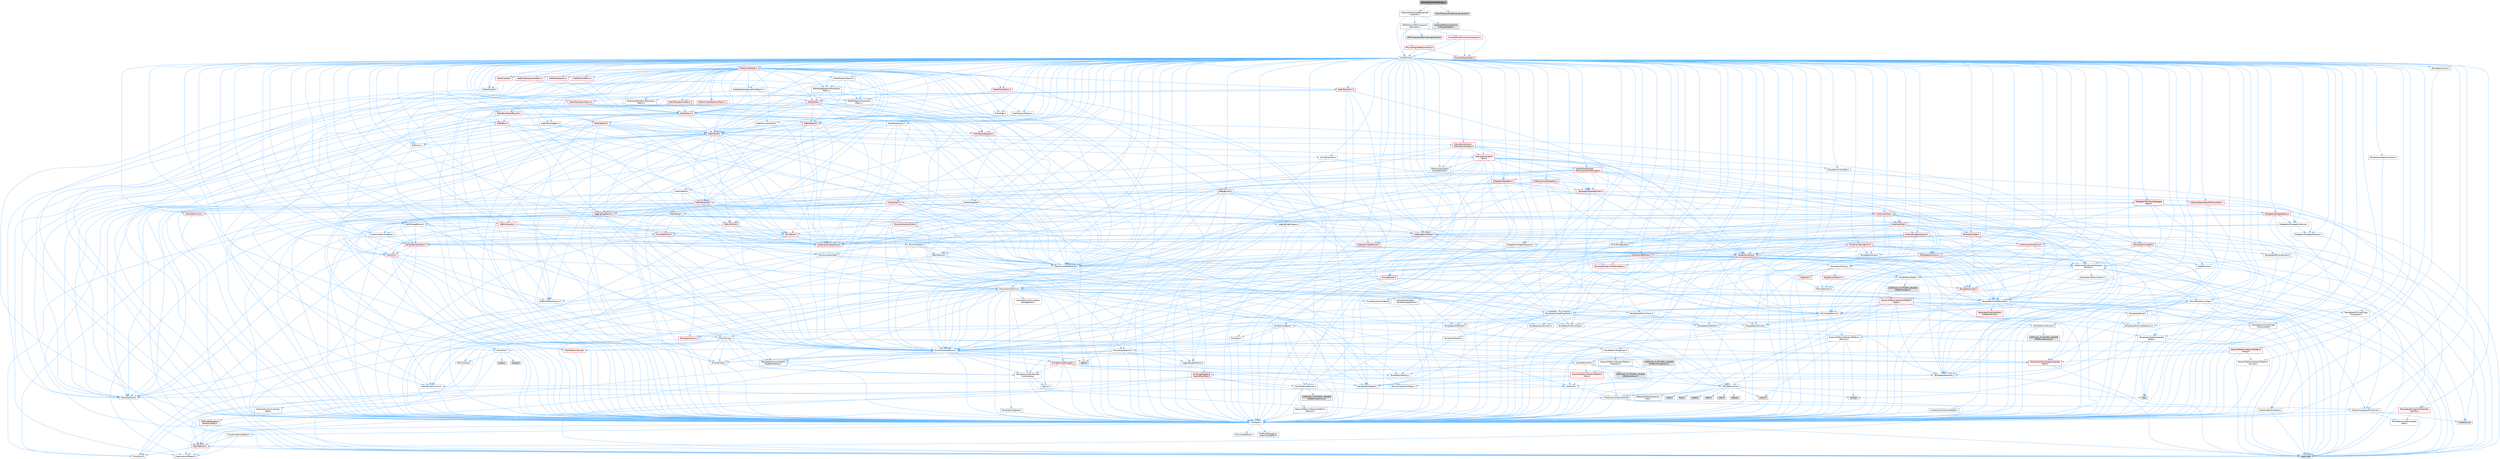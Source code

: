 digraph "EditorPlacementSettings.h"
{
 // INTERACTIVE_SVG=YES
 // LATEX_PDF_SIZE
  bgcolor="transparent";
  edge [fontname=Helvetica,fontsize=10,labelfontname=Helvetica,labelfontsize=10];
  node [fontname=Helvetica,fontsize=10,shape=box,height=0.2,width=0.4];
  Node1 [id="Node000001",label="EditorPlacementSettings.h",height=0.2,width=0.4,color="gray40", fillcolor="grey60", style="filled", fontcolor="black",tooltip=" "];
  Node1 -> Node2 [id="edge1_Node000001_Node000002",color="steelblue1",style="solid",tooltip=" "];
  Node2 [id="Node000002",label="Instances/InstancedPlacement\lClientInfo.h",height=0.2,width=0.4,color="grey40", fillcolor="white", style="filled",URL="$d0/d12/InstancedPlacementClientInfo_8h.html",tooltip=" "];
  Node2 -> Node3 [id="edge2_Node000002_Node000003",color="steelblue1",style="solid",tooltip=" "];
  Node3 [id="Node000003",label="CoreMinimal.h",height=0.2,width=0.4,color="grey40", fillcolor="white", style="filled",URL="$d7/d67/CoreMinimal_8h.html",tooltip=" "];
  Node3 -> Node4 [id="edge3_Node000003_Node000004",color="steelblue1",style="solid",tooltip=" "];
  Node4 [id="Node000004",label="CoreTypes.h",height=0.2,width=0.4,color="grey40", fillcolor="white", style="filled",URL="$dc/dec/CoreTypes_8h.html",tooltip=" "];
  Node4 -> Node5 [id="edge4_Node000004_Node000005",color="steelblue1",style="solid",tooltip=" "];
  Node5 [id="Node000005",label="HAL/Platform.h",height=0.2,width=0.4,color="red", fillcolor="#FFF0F0", style="filled",URL="$d9/dd0/Platform_8h.html",tooltip=" "];
  Node5 -> Node6 [id="edge5_Node000005_Node000006",color="steelblue1",style="solid",tooltip=" "];
  Node6 [id="Node000006",label="Misc/Build.h",height=0.2,width=0.4,color="grey40", fillcolor="white", style="filled",URL="$d3/dbb/Build_8h.html",tooltip=" "];
  Node5 -> Node8 [id="edge6_Node000005_Node000008",color="steelblue1",style="solid",tooltip=" "];
  Node8 [id="Node000008",label="type_traits",height=0.2,width=0.4,color="grey60", fillcolor="#E0E0E0", style="filled",tooltip=" "];
  Node5 -> Node9 [id="edge7_Node000005_Node000009",color="steelblue1",style="solid",tooltip=" "];
  Node9 [id="Node000009",label="PreprocessorHelpers.h",height=0.2,width=0.4,color="grey40", fillcolor="white", style="filled",URL="$db/ddb/PreprocessorHelpers_8h.html",tooltip=" "];
  Node4 -> Node15 [id="edge8_Node000004_Node000015",color="steelblue1",style="solid",tooltip=" "];
  Node15 [id="Node000015",label="ProfilingDebugging\l/UMemoryDefines.h",height=0.2,width=0.4,color="grey40", fillcolor="white", style="filled",URL="$d2/da2/UMemoryDefines_8h.html",tooltip=" "];
  Node4 -> Node16 [id="edge9_Node000004_Node000016",color="steelblue1",style="solid",tooltip=" "];
  Node16 [id="Node000016",label="Misc/CoreMiscDefines.h",height=0.2,width=0.4,color="grey40", fillcolor="white", style="filled",URL="$da/d38/CoreMiscDefines_8h.html",tooltip=" "];
  Node16 -> Node5 [id="edge10_Node000016_Node000005",color="steelblue1",style="solid",tooltip=" "];
  Node16 -> Node9 [id="edge11_Node000016_Node000009",color="steelblue1",style="solid",tooltip=" "];
  Node4 -> Node17 [id="edge12_Node000004_Node000017",color="steelblue1",style="solid",tooltip=" "];
  Node17 [id="Node000017",label="Misc/CoreDefines.h",height=0.2,width=0.4,color="grey40", fillcolor="white", style="filled",URL="$d3/dd2/CoreDefines_8h.html",tooltip=" "];
  Node3 -> Node18 [id="edge13_Node000003_Node000018",color="steelblue1",style="solid",tooltip=" "];
  Node18 [id="Node000018",label="CoreFwd.h",height=0.2,width=0.4,color="grey40", fillcolor="white", style="filled",URL="$d1/d1e/CoreFwd_8h.html",tooltip=" "];
  Node18 -> Node4 [id="edge14_Node000018_Node000004",color="steelblue1",style="solid",tooltip=" "];
  Node18 -> Node19 [id="edge15_Node000018_Node000019",color="steelblue1",style="solid",tooltip=" "];
  Node19 [id="Node000019",label="Containers/ContainersFwd.h",height=0.2,width=0.4,color="grey40", fillcolor="white", style="filled",URL="$d4/d0a/ContainersFwd_8h.html",tooltip=" "];
  Node19 -> Node5 [id="edge16_Node000019_Node000005",color="steelblue1",style="solid",tooltip=" "];
  Node19 -> Node4 [id="edge17_Node000019_Node000004",color="steelblue1",style="solid",tooltip=" "];
  Node19 -> Node20 [id="edge18_Node000019_Node000020",color="steelblue1",style="solid",tooltip=" "];
  Node20 [id="Node000020",label="Traits/IsContiguousContainer.h",height=0.2,width=0.4,color="grey40", fillcolor="white", style="filled",URL="$d5/d3c/IsContiguousContainer_8h.html",tooltip=" "];
  Node20 -> Node4 [id="edge19_Node000020_Node000004",color="steelblue1",style="solid",tooltip=" "];
  Node20 -> Node21 [id="edge20_Node000020_Node000021",color="steelblue1",style="solid",tooltip=" "];
  Node21 [id="Node000021",label="Misc/StaticAssertComplete\lType.h",height=0.2,width=0.4,color="grey40", fillcolor="white", style="filled",URL="$d5/d4e/StaticAssertCompleteType_8h.html",tooltip=" "];
  Node20 -> Node22 [id="edge21_Node000020_Node000022",color="steelblue1",style="solid",tooltip=" "];
  Node22 [id="Node000022",label="initializer_list",height=0.2,width=0.4,color="grey60", fillcolor="#E0E0E0", style="filled",tooltip=" "];
  Node18 -> Node23 [id="edge22_Node000018_Node000023",color="steelblue1",style="solid",tooltip=" "];
  Node23 [id="Node000023",label="Math/MathFwd.h",height=0.2,width=0.4,color="grey40", fillcolor="white", style="filled",URL="$d2/d10/MathFwd_8h.html",tooltip=" "];
  Node23 -> Node5 [id="edge23_Node000023_Node000005",color="steelblue1",style="solid",tooltip=" "];
  Node18 -> Node24 [id="edge24_Node000018_Node000024",color="steelblue1",style="solid",tooltip=" "];
  Node24 [id="Node000024",label="UObject/UObjectHierarchy\lFwd.h",height=0.2,width=0.4,color="grey40", fillcolor="white", style="filled",URL="$d3/d13/UObjectHierarchyFwd_8h.html",tooltip=" "];
  Node3 -> Node24 [id="edge25_Node000003_Node000024",color="steelblue1",style="solid",tooltip=" "];
  Node3 -> Node19 [id="edge26_Node000003_Node000019",color="steelblue1",style="solid",tooltip=" "];
  Node3 -> Node25 [id="edge27_Node000003_Node000025",color="steelblue1",style="solid",tooltip=" "];
  Node25 [id="Node000025",label="Misc/VarArgs.h",height=0.2,width=0.4,color="grey40", fillcolor="white", style="filled",URL="$d5/d6f/VarArgs_8h.html",tooltip=" "];
  Node25 -> Node4 [id="edge28_Node000025_Node000004",color="steelblue1",style="solid",tooltip=" "];
  Node3 -> Node26 [id="edge29_Node000003_Node000026",color="steelblue1",style="solid",tooltip=" "];
  Node26 [id="Node000026",label="Logging/LogVerbosity.h",height=0.2,width=0.4,color="grey40", fillcolor="white", style="filled",URL="$d2/d8f/LogVerbosity_8h.html",tooltip=" "];
  Node26 -> Node4 [id="edge30_Node000026_Node000004",color="steelblue1",style="solid",tooltip=" "];
  Node3 -> Node27 [id="edge31_Node000003_Node000027",color="steelblue1",style="solid",tooltip=" "];
  Node27 [id="Node000027",label="Misc/OutputDevice.h",height=0.2,width=0.4,color="grey40", fillcolor="white", style="filled",URL="$d7/d32/OutputDevice_8h.html",tooltip=" "];
  Node27 -> Node18 [id="edge32_Node000027_Node000018",color="steelblue1",style="solid",tooltip=" "];
  Node27 -> Node4 [id="edge33_Node000027_Node000004",color="steelblue1",style="solid",tooltip=" "];
  Node27 -> Node26 [id="edge34_Node000027_Node000026",color="steelblue1",style="solid",tooltip=" "];
  Node27 -> Node25 [id="edge35_Node000027_Node000025",color="steelblue1",style="solid",tooltip=" "];
  Node27 -> Node28 [id="edge36_Node000027_Node000028",color="steelblue1",style="solid",tooltip=" "];
  Node28 [id="Node000028",label="Templates/IsArrayOrRefOf\lTypeByPredicate.h",height=0.2,width=0.4,color="grey40", fillcolor="white", style="filled",URL="$d6/da1/IsArrayOrRefOfTypeByPredicate_8h.html",tooltip=" "];
  Node28 -> Node4 [id="edge37_Node000028_Node000004",color="steelblue1",style="solid",tooltip=" "];
  Node27 -> Node29 [id="edge38_Node000027_Node000029",color="steelblue1",style="solid",tooltip=" "];
  Node29 [id="Node000029",label="Templates/IsValidVariadic\lFunctionArg.h",height=0.2,width=0.4,color="grey40", fillcolor="white", style="filled",URL="$d0/dc8/IsValidVariadicFunctionArg_8h.html",tooltip=" "];
  Node29 -> Node4 [id="edge39_Node000029_Node000004",color="steelblue1",style="solid",tooltip=" "];
  Node29 -> Node30 [id="edge40_Node000029_Node000030",color="steelblue1",style="solid",tooltip=" "];
  Node30 [id="Node000030",label="IsEnum.h",height=0.2,width=0.4,color="grey40", fillcolor="white", style="filled",URL="$d4/de5/IsEnum_8h.html",tooltip=" "];
  Node29 -> Node8 [id="edge41_Node000029_Node000008",color="steelblue1",style="solid",tooltip=" "];
  Node27 -> Node31 [id="edge42_Node000027_Node000031",color="steelblue1",style="solid",tooltip=" "];
  Node31 [id="Node000031",label="Traits/IsCharEncodingCompatible\lWith.h",height=0.2,width=0.4,color="red", fillcolor="#FFF0F0", style="filled",URL="$df/dd1/IsCharEncodingCompatibleWith_8h.html",tooltip=" "];
  Node31 -> Node8 [id="edge43_Node000031_Node000008",color="steelblue1",style="solid",tooltip=" "];
  Node3 -> Node33 [id="edge44_Node000003_Node000033",color="steelblue1",style="solid",tooltip=" "];
  Node33 [id="Node000033",label="HAL/PlatformCrt.h",height=0.2,width=0.4,color="grey40", fillcolor="white", style="filled",URL="$d8/d75/PlatformCrt_8h.html",tooltip=" "];
  Node33 -> Node34 [id="edge45_Node000033_Node000034",color="steelblue1",style="solid",tooltip=" "];
  Node34 [id="Node000034",label="new",height=0.2,width=0.4,color="grey60", fillcolor="#E0E0E0", style="filled",tooltip=" "];
  Node33 -> Node35 [id="edge46_Node000033_Node000035",color="steelblue1",style="solid",tooltip=" "];
  Node35 [id="Node000035",label="wchar.h",height=0.2,width=0.4,color="grey60", fillcolor="#E0E0E0", style="filled",tooltip=" "];
  Node33 -> Node36 [id="edge47_Node000033_Node000036",color="steelblue1",style="solid",tooltip=" "];
  Node36 [id="Node000036",label="stddef.h",height=0.2,width=0.4,color="grey60", fillcolor="#E0E0E0", style="filled",tooltip=" "];
  Node33 -> Node37 [id="edge48_Node000033_Node000037",color="steelblue1",style="solid",tooltip=" "];
  Node37 [id="Node000037",label="stdlib.h",height=0.2,width=0.4,color="grey60", fillcolor="#E0E0E0", style="filled",tooltip=" "];
  Node33 -> Node38 [id="edge49_Node000033_Node000038",color="steelblue1",style="solid",tooltip=" "];
  Node38 [id="Node000038",label="stdio.h",height=0.2,width=0.4,color="grey60", fillcolor="#E0E0E0", style="filled",tooltip=" "];
  Node33 -> Node39 [id="edge50_Node000033_Node000039",color="steelblue1",style="solid",tooltip=" "];
  Node39 [id="Node000039",label="stdarg.h",height=0.2,width=0.4,color="grey60", fillcolor="#E0E0E0", style="filled",tooltip=" "];
  Node33 -> Node40 [id="edge51_Node000033_Node000040",color="steelblue1",style="solid",tooltip=" "];
  Node40 [id="Node000040",label="math.h",height=0.2,width=0.4,color="grey60", fillcolor="#E0E0E0", style="filled",tooltip=" "];
  Node33 -> Node41 [id="edge52_Node000033_Node000041",color="steelblue1",style="solid",tooltip=" "];
  Node41 [id="Node000041",label="float.h",height=0.2,width=0.4,color="grey60", fillcolor="#E0E0E0", style="filled",tooltip=" "];
  Node33 -> Node42 [id="edge53_Node000033_Node000042",color="steelblue1",style="solid",tooltip=" "];
  Node42 [id="Node000042",label="string.h",height=0.2,width=0.4,color="grey60", fillcolor="#E0E0E0", style="filled",tooltip=" "];
  Node3 -> Node43 [id="edge54_Node000003_Node000043",color="steelblue1",style="solid",tooltip=" "];
  Node43 [id="Node000043",label="HAL/PlatformMisc.h",height=0.2,width=0.4,color="grey40", fillcolor="white", style="filled",URL="$d0/df5/PlatformMisc_8h.html",tooltip=" "];
  Node43 -> Node4 [id="edge55_Node000043_Node000004",color="steelblue1",style="solid",tooltip=" "];
  Node43 -> Node44 [id="edge56_Node000043_Node000044",color="steelblue1",style="solid",tooltip=" "];
  Node44 [id="Node000044",label="GenericPlatform/GenericPlatform\lMisc.h",height=0.2,width=0.4,color="red", fillcolor="#FFF0F0", style="filled",URL="$db/d9a/GenericPlatformMisc_8h.html",tooltip=" "];
  Node44 -> Node18 [id="edge57_Node000044_Node000018",color="steelblue1",style="solid",tooltip=" "];
  Node44 -> Node4 [id="edge58_Node000044_Node000004",color="steelblue1",style="solid",tooltip=" "];
  Node44 -> Node33 [id="edge59_Node000044_Node000033",color="steelblue1",style="solid",tooltip=" "];
  Node44 -> Node48 [id="edge60_Node000044_Node000048",color="steelblue1",style="solid",tooltip=" "];
  Node48 [id="Node000048",label="Math/NumericLimits.h",height=0.2,width=0.4,color="grey40", fillcolor="white", style="filled",URL="$df/d1b/NumericLimits_8h.html",tooltip=" "];
  Node48 -> Node4 [id="edge61_Node000048_Node000004",color="steelblue1",style="solid",tooltip=" "];
  Node44 -> Node49 [id="edge62_Node000044_Node000049",color="steelblue1",style="solid",tooltip=" "];
  Node49 [id="Node000049",label="Misc/CompressionFlags.h",height=0.2,width=0.4,color="grey40", fillcolor="white", style="filled",URL="$d9/d76/CompressionFlags_8h.html",tooltip=" "];
  Node43 -> Node53 [id="edge63_Node000043_Node000053",color="steelblue1",style="solid",tooltip=" "];
  Node53 [id="Node000053",label="COMPILED_PLATFORM_HEADER\l(PlatformMisc.h)",height=0.2,width=0.4,color="grey60", fillcolor="#E0E0E0", style="filled",tooltip=" "];
  Node43 -> Node54 [id="edge64_Node000043_Node000054",color="steelblue1",style="solid",tooltip=" "];
  Node54 [id="Node000054",label="ProfilingDebugging\l/CpuProfilerTrace.h",height=0.2,width=0.4,color="red", fillcolor="#FFF0F0", style="filled",URL="$da/dcb/CpuProfilerTrace_8h.html",tooltip=" "];
  Node54 -> Node4 [id="edge65_Node000054_Node000004",color="steelblue1",style="solid",tooltip=" "];
  Node54 -> Node19 [id="edge66_Node000054_Node000019",color="steelblue1",style="solid",tooltip=" "];
  Node54 -> Node55 [id="edge67_Node000054_Node000055",color="steelblue1",style="solid",tooltip=" "];
  Node55 [id="Node000055",label="HAL/PlatformAtomics.h",height=0.2,width=0.4,color="grey40", fillcolor="white", style="filled",URL="$d3/d36/PlatformAtomics_8h.html",tooltip=" "];
  Node55 -> Node4 [id="edge68_Node000055_Node000004",color="steelblue1",style="solid",tooltip=" "];
  Node55 -> Node56 [id="edge69_Node000055_Node000056",color="steelblue1",style="solid",tooltip=" "];
  Node56 [id="Node000056",label="GenericPlatform/GenericPlatform\lAtomics.h",height=0.2,width=0.4,color="grey40", fillcolor="white", style="filled",URL="$da/d72/GenericPlatformAtomics_8h.html",tooltip=" "];
  Node56 -> Node4 [id="edge70_Node000056_Node000004",color="steelblue1",style="solid",tooltip=" "];
  Node55 -> Node57 [id="edge71_Node000055_Node000057",color="steelblue1",style="solid",tooltip=" "];
  Node57 [id="Node000057",label="COMPILED_PLATFORM_HEADER\l(PlatformAtomics.h)",height=0.2,width=0.4,color="grey60", fillcolor="#E0E0E0", style="filled",tooltip=" "];
  Node54 -> Node9 [id="edge72_Node000054_Node000009",color="steelblue1",style="solid",tooltip=" "];
  Node54 -> Node6 [id="edge73_Node000054_Node000006",color="steelblue1",style="solid",tooltip=" "];
  Node3 -> Node62 [id="edge74_Node000003_Node000062",color="steelblue1",style="solid",tooltip=" "];
  Node62 [id="Node000062",label="Misc/AssertionMacros.h",height=0.2,width=0.4,color="grey40", fillcolor="white", style="filled",URL="$d0/dfa/AssertionMacros_8h.html",tooltip=" "];
  Node62 -> Node4 [id="edge75_Node000062_Node000004",color="steelblue1",style="solid",tooltip=" "];
  Node62 -> Node5 [id="edge76_Node000062_Node000005",color="steelblue1",style="solid",tooltip=" "];
  Node62 -> Node43 [id="edge77_Node000062_Node000043",color="steelblue1",style="solid",tooltip=" "];
  Node62 -> Node9 [id="edge78_Node000062_Node000009",color="steelblue1",style="solid",tooltip=" "];
  Node62 -> Node63 [id="edge79_Node000062_Node000063",color="steelblue1",style="solid",tooltip=" "];
  Node63 [id="Node000063",label="Templates/EnableIf.h",height=0.2,width=0.4,color="grey40", fillcolor="white", style="filled",URL="$d7/d60/EnableIf_8h.html",tooltip=" "];
  Node63 -> Node4 [id="edge80_Node000063_Node000004",color="steelblue1",style="solid",tooltip=" "];
  Node62 -> Node28 [id="edge81_Node000062_Node000028",color="steelblue1",style="solid",tooltip=" "];
  Node62 -> Node29 [id="edge82_Node000062_Node000029",color="steelblue1",style="solid",tooltip=" "];
  Node62 -> Node31 [id="edge83_Node000062_Node000031",color="steelblue1",style="solid",tooltip=" "];
  Node62 -> Node25 [id="edge84_Node000062_Node000025",color="steelblue1",style="solid",tooltip=" "];
  Node62 -> Node64 [id="edge85_Node000062_Node000064",color="steelblue1",style="solid",tooltip=" "];
  Node64 [id="Node000064",label="String/FormatStringSan.h",height=0.2,width=0.4,color="red", fillcolor="#FFF0F0", style="filled",URL="$d3/d8b/FormatStringSan_8h.html",tooltip=" "];
  Node64 -> Node8 [id="edge86_Node000064_Node000008",color="steelblue1",style="solid",tooltip=" "];
  Node64 -> Node4 [id="edge87_Node000064_Node000004",color="steelblue1",style="solid",tooltip=" "];
  Node64 -> Node65 [id="edge88_Node000064_Node000065",color="steelblue1",style="solid",tooltip=" "];
  Node65 [id="Node000065",label="Templates/Requires.h",height=0.2,width=0.4,color="grey40", fillcolor="white", style="filled",URL="$dc/d96/Requires_8h.html",tooltip=" "];
  Node65 -> Node63 [id="edge89_Node000065_Node000063",color="steelblue1",style="solid",tooltip=" "];
  Node65 -> Node8 [id="edge90_Node000065_Node000008",color="steelblue1",style="solid",tooltip=" "];
  Node64 -> Node66 [id="edge91_Node000064_Node000066",color="steelblue1",style="solid",tooltip=" "];
  Node66 [id="Node000066",label="Templates/Identity.h",height=0.2,width=0.4,color="grey40", fillcolor="white", style="filled",URL="$d0/dd5/Identity_8h.html",tooltip=" "];
  Node64 -> Node29 [id="edge92_Node000064_Node000029",color="steelblue1",style="solid",tooltip=" "];
  Node64 -> Node19 [id="edge93_Node000064_Node000019",color="steelblue1",style="solid",tooltip=" "];
  Node62 -> Node70 [id="edge94_Node000062_Node000070",color="steelblue1",style="solid",tooltip=" "];
  Node70 [id="Node000070",label="atomic",height=0.2,width=0.4,color="grey60", fillcolor="#E0E0E0", style="filled",tooltip=" "];
  Node3 -> Node71 [id="edge95_Node000003_Node000071",color="steelblue1",style="solid",tooltip=" "];
  Node71 [id="Node000071",label="Templates/IsPointer.h",height=0.2,width=0.4,color="grey40", fillcolor="white", style="filled",URL="$d7/d05/IsPointer_8h.html",tooltip=" "];
  Node71 -> Node4 [id="edge96_Node000071_Node000004",color="steelblue1",style="solid",tooltip=" "];
  Node3 -> Node72 [id="edge97_Node000003_Node000072",color="steelblue1",style="solid",tooltip=" "];
  Node72 [id="Node000072",label="HAL/PlatformMemory.h",height=0.2,width=0.4,color="grey40", fillcolor="white", style="filled",URL="$de/d68/PlatformMemory_8h.html",tooltip=" "];
  Node72 -> Node4 [id="edge98_Node000072_Node000004",color="steelblue1",style="solid",tooltip=" "];
  Node72 -> Node73 [id="edge99_Node000072_Node000073",color="steelblue1",style="solid",tooltip=" "];
  Node73 [id="Node000073",label="GenericPlatform/GenericPlatform\lMemory.h",height=0.2,width=0.4,color="grey40", fillcolor="white", style="filled",URL="$dd/d22/GenericPlatformMemory_8h.html",tooltip=" "];
  Node73 -> Node18 [id="edge100_Node000073_Node000018",color="steelblue1",style="solid",tooltip=" "];
  Node73 -> Node4 [id="edge101_Node000073_Node000004",color="steelblue1",style="solid",tooltip=" "];
  Node73 -> Node74 [id="edge102_Node000073_Node000074",color="steelblue1",style="solid",tooltip=" "];
  Node74 [id="Node000074",label="HAL/PlatformString.h",height=0.2,width=0.4,color="red", fillcolor="#FFF0F0", style="filled",URL="$db/db5/PlatformString_8h.html",tooltip=" "];
  Node74 -> Node4 [id="edge103_Node000074_Node000004",color="steelblue1",style="solid",tooltip=" "];
  Node73 -> Node42 [id="edge104_Node000073_Node000042",color="steelblue1",style="solid",tooltip=" "];
  Node73 -> Node35 [id="edge105_Node000073_Node000035",color="steelblue1",style="solid",tooltip=" "];
  Node72 -> Node76 [id="edge106_Node000072_Node000076",color="steelblue1",style="solid",tooltip=" "];
  Node76 [id="Node000076",label="COMPILED_PLATFORM_HEADER\l(PlatformMemory.h)",height=0.2,width=0.4,color="grey60", fillcolor="#E0E0E0", style="filled",tooltip=" "];
  Node3 -> Node55 [id="edge107_Node000003_Node000055",color="steelblue1",style="solid",tooltip=" "];
  Node3 -> Node77 [id="edge108_Node000003_Node000077",color="steelblue1",style="solid",tooltip=" "];
  Node77 [id="Node000077",label="Misc/Exec.h",height=0.2,width=0.4,color="grey40", fillcolor="white", style="filled",URL="$de/ddb/Exec_8h.html",tooltip=" "];
  Node77 -> Node4 [id="edge109_Node000077_Node000004",color="steelblue1",style="solid",tooltip=" "];
  Node77 -> Node62 [id="edge110_Node000077_Node000062",color="steelblue1",style="solid",tooltip=" "];
  Node3 -> Node78 [id="edge111_Node000003_Node000078",color="steelblue1",style="solid",tooltip=" "];
  Node78 [id="Node000078",label="HAL/MemoryBase.h",height=0.2,width=0.4,color="grey40", fillcolor="white", style="filled",URL="$d6/d9f/MemoryBase_8h.html",tooltip=" "];
  Node78 -> Node4 [id="edge112_Node000078_Node000004",color="steelblue1",style="solid",tooltip=" "];
  Node78 -> Node55 [id="edge113_Node000078_Node000055",color="steelblue1",style="solid",tooltip=" "];
  Node78 -> Node33 [id="edge114_Node000078_Node000033",color="steelblue1",style="solid",tooltip=" "];
  Node78 -> Node77 [id="edge115_Node000078_Node000077",color="steelblue1",style="solid",tooltip=" "];
  Node78 -> Node27 [id="edge116_Node000078_Node000027",color="steelblue1",style="solid",tooltip=" "];
  Node78 -> Node79 [id="edge117_Node000078_Node000079",color="steelblue1",style="solid",tooltip=" "];
  Node79 [id="Node000079",label="Templates/Atomic.h",height=0.2,width=0.4,color="red", fillcolor="#FFF0F0", style="filled",URL="$d3/d91/Atomic_8h.html",tooltip=" "];
  Node79 -> Node87 [id="edge118_Node000079_Node000087",color="steelblue1",style="solid",tooltip=" "];
  Node87 [id="Node000087",label="Traits/IntType.h",height=0.2,width=0.4,color="grey40", fillcolor="white", style="filled",URL="$d7/deb/IntType_8h.html",tooltip=" "];
  Node87 -> Node5 [id="edge119_Node000087_Node000005",color="steelblue1",style="solid",tooltip=" "];
  Node79 -> Node70 [id="edge120_Node000079_Node000070",color="steelblue1",style="solid",tooltip=" "];
  Node3 -> Node88 [id="edge121_Node000003_Node000088",color="steelblue1",style="solid",tooltip=" "];
  Node88 [id="Node000088",label="HAL/UnrealMemory.h",height=0.2,width=0.4,color="grey40", fillcolor="white", style="filled",URL="$d9/d96/UnrealMemory_8h.html",tooltip=" "];
  Node88 -> Node4 [id="edge122_Node000088_Node000004",color="steelblue1",style="solid",tooltip=" "];
  Node88 -> Node73 [id="edge123_Node000088_Node000073",color="steelblue1",style="solid",tooltip=" "];
  Node88 -> Node78 [id="edge124_Node000088_Node000078",color="steelblue1",style="solid",tooltip=" "];
  Node88 -> Node72 [id="edge125_Node000088_Node000072",color="steelblue1",style="solid",tooltip=" "];
  Node88 -> Node89 [id="edge126_Node000088_Node000089",color="steelblue1",style="solid",tooltip=" "];
  Node89 [id="Node000089",label="ProfilingDebugging\l/MemoryTrace.h",height=0.2,width=0.4,color="red", fillcolor="#FFF0F0", style="filled",URL="$da/dd7/MemoryTrace_8h.html",tooltip=" "];
  Node89 -> Node5 [id="edge127_Node000089_Node000005",color="steelblue1",style="solid",tooltip=" "];
  Node88 -> Node71 [id="edge128_Node000088_Node000071",color="steelblue1",style="solid",tooltip=" "];
  Node3 -> Node90 [id="edge129_Node000003_Node000090",color="steelblue1",style="solid",tooltip=" "];
  Node90 [id="Node000090",label="Templates/IsArithmetic.h",height=0.2,width=0.4,color="grey40", fillcolor="white", style="filled",URL="$d2/d5d/IsArithmetic_8h.html",tooltip=" "];
  Node90 -> Node4 [id="edge130_Node000090_Node000004",color="steelblue1",style="solid",tooltip=" "];
  Node3 -> Node84 [id="edge131_Node000003_Node000084",color="steelblue1",style="solid",tooltip=" "];
  Node84 [id="Node000084",label="Templates/AndOrNot.h",height=0.2,width=0.4,color="grey40", fillcolor="white", style="filled",URL="$db/d0a/AndOrNot_8h.html",tooltip=" "];
  Node84 -> Node4 [id="edge132_Node000084_Node000004",color="steelblue1",style="solid",tooltip=" "];
  Node3 -> Node91 [id="edge133_Node000003_Node000091",color="steelblue1",style="solid",tooltip=" "];
  Node91 [id="Node000091",label="Templates/IsPODType.h",height=0.2,width=0.4,color="grey40", fillcolor="white", style="filled",URL="$d7/db1/IsPODType_8h.html",tooltip=" "];
  Node91 -> Node4 [id="edge134_Node000091_Node000004",color="steelblue1",style="solid",tooltip=" "];
  Node3 -> Node92 [id="edge135_Node000003_Node000092",color="steelblue1",style="solid",tooltip=" "];
  Node92 [id="Node000092",label="Templates/IsUECoreType.h",height=0.2,width=0.4,color="grey40", fillcolor="white", style="filled",URL="$d1/db8/IsUECoreType_8h.html",tooltip=" "];
  Node92 -> Node4 [id="edge136_Node000092_Node000004",color="steelblue1",style="solid",tooltip=" "];
  Node92 -> Node8 [id="edge137_Node000092_Node000008",color="steelblue1",style="solid",tooltip=" "];
  Node3 -> Node85 [id="edge138_Node000003_Node000085",color="steelblue1",style="solid",tooltip=" "];
  Node85 [id="Node000085",label="Templates/IsTriviallyCopy\lConstructible.h",height=0.2,width=0.4,color="grey40", fillcolor="white", style="filled",URL="$d3/d78/IsTriviallyCopyConstructible_8h.html",tooltip=" "];
  Node85 -> Node4 [id="edge139_Node000085_Node000004",color="steelblue1",style="solid",tooltip=" "];
  Node85 -> Node8 [id="edge140_Node000085_Node000008",color="steelblue1",style="solid",tooltip=" "];
  Node3 -> Node93 [id="edge141_Node000003_Node000093",color="steelblue1",style="solid",tooltip=" "];
  Node93 [id="Node000093",label="Templates/UnrealTypeTraits.h",height=0.2,width=0.4,color="grey40", fillcolor="white", style="filled",URL="$d2/d2d/UnrealTypeTraits_8h.html",tooltip=" "];
  Node93 -> Node4 [id="edge142_Node000093_Node000004",color="steelblue1",style="solid",tooltip=" "];
  Node93 -> Node71 [id="edge143_Node000093_Node000071",color="steelblue1",style="solid",tooltip=" "];
  Node93 -> Node62 [id="edge144_Node000093_Node000062",color="steelblue1",style="solid",tooltip=" "];
  Node93 -> Node84 [id="edge145_Node000093_Node000084",color="steelblue1",style="solid",tooltip=" "];
  Node93 -> Node63 [id="edge146_Node000093_Node000063",color="steelblue1",style="solid",tooltip=" "];
  Node93 -> Node90 [id="edge147_Node000093_Node000090",color="steelblue1",style="solid",tooltip=" "];
  Node93 -> Node30 [id="edge148_Node000093_Node000030",color="steelblue1",style="solid",tooltip=" "];
  Node93 -> Node94 [id="edge149_Node000093_Node000094",color="steelblue1",style="solid",tooltip=" "];
  Node94 [id="Node000094",label="Templates/Models.h",height=0.2,width=0.4,color="grey40", fillcolor="white", style="filled",URL="$d3/d0c/Models_8h.html",tooltip=" "];
  Node94 -> Node66 [id="edge150_Node000094_Node000066",color="steelblue1",style="solid",tooltip=" "];
  Node93 -> Node91 [id="edge151_Node000093_Node000091",color="steelblue1",style="solid",tooltip=" "];
  Node93 -> Node92 [id="edge152_Node000093_Node000092",color="steelblue1",style="solid",tooltip=" "];
  Node93 -> Node85 [id="edge153_Node000093_Node000085",color="steelblue1",style="solid",tooltip=" "];
  Node3 -> Node63 [id="edge154_Node000003_Node000063",color="steelblue1",style="solid",tooltip=" "];
  Node3 -> Node95 [id="edge155_Node000003_Node000095",color="steelblue1",style="solid",tooltip=" "];
  Node95 [id="Node000095",label="Templates/RemoveReference.h",height=0.2,width=0.4,color="grey40", fillcolor="white", style="filled",URL="$da/dbe/RemoveReference_8h.html",tooltip=" "];
  Node95 -> Node4 [id="edge156_Node000095_Node000004",color="steelblue1",style="solid",tooltip=" "];
  Node3 -> Node96 [id="edge157_Node000003_Node000096",color="steelblue1",style="solid",tooltip=" "];
  Node96 [id="Node000096",label="Templates/IntegralConstant.h",height=0.2,width=0.4,color="grey40", fillcolor="white", style="filled",URL="$db/d1b/IntegralConstant_8h.html",tooltip=" "];
  Node96 -> Node4 [id="edge158_Node000096_Node000004",color="steelblue1",style="solid",tooltip=" "];
  Node3 -> Node97 [id="edge159_Node000003_Node000097",color="steelblue1",style="solid",tooltip=" "];
  Node97 [id="Node000097",label="Templates/IsClass.h",height=0.2,width=0.4,color="grey40", fillcolor="white", style="filled",URL="$db/dcb/IsClass_8h.html",tooltip=" "];
  Node97 -> Node4 [id="edge160_Node000097_Node000004",color="steelblue1",style="solid",tooltip=" "];
  Node3 -> Node98 [id="edge161_Node000003_Node000098",color="steelblue1",style="solid",tooltip=" "];
  Node98 [id="Node000098",label="Templates/TypeCompatible\lBytes.h",height=0.2,width=0.4,color="grey40", fillcolor="white", style="filled",URL="$df/d0a/TypeCompatibleBytes_8h.html",tooltip=" "];
  Node98 -> Node4 [id="edge162_Node000098_Node000004",color="steelblue1",style="solid",tooltip=" "];
  Node98 -> Node42 [id="edge163_Node000098_Node000042",color="steelblue1",style="solid",tooltip=" "];
  Node98 -> Node34 [id="edge164_Node000098_Node000034",color="steelblue1",style="solid",tooltip=" "];
  Node98 -> Node8 [id="edge165_Node000098_Node000008",color="steelblue1",style="solid",tooltip=" "];
  Node3 -> Node20 [id="edge166_Node000003_Node000020",color="steelblue1",style="solid",tooltip=" "];
  Node3 -> Node99 [id="edge167_Node000003_Node000099",color="steelblue1",style="solid",tooltip=" "];
  Node99 [id="Node000099",label="Templates/UnrealTemplate.h",height=0.2,width=0.4,color="grey40", fillcolor="white", style="filled",URL="$d4/d24/UnrealTemplate_8h.html",tooltip=" "];
  Node99 -> Node4 [id="edge168_Node000099_Node000004",color="steelblue1",style="solid",tooltip=" "];
  Node99 -> Node71 [id="edge169_Node000099_Node000071",color="steelblue1",style="solid",tooltip=" "];
  Node99 -> Node88 [id="edge170_Node000099_Node000088",color="steelblue1",style="solid",tooltip=" "];
  Node99 -> Node100 [id="edge171_Node000099_Node000100",color="steelblue1",style="solid",tooltip=" "];
  Node100 [id="Node000100",label="Templates/CopyQualifiers\lAndRefsFromTo.h",height=0.2,width=0.4,color="red", fillcolor="#FFF0F0", style="filled",URL="$d3/db3/CopyQualifiersAndRefsFromTo_8h.html",tooltip=" "];
  Node99 -> Node93 [id="edge172_Node000099_Node000093",color="steelblue1",style="solid",tooltip=" "];
  Node99 -> Node95 [id="edge173_Node000099_Node000095",color="steelblue1",style="solid",tooltip=" "];
  Node99 -> Node65 [id="edge174_Node000099_Node000065",color="steelblue1",style="solid",tooltip=" "];
  Node99 -> Node98 [id="edge175_Node000099_Node000098",color="steelblue1",style="solid",tooltip=" "];
  Node99 -> Node66 [id="edge176_Node000099_Node000066",color="steelblue1",style="solid",tooltip=" "];
  Node99 -> Node20 [id="edge177_Node000099_Node000020",color="steelblue1",style="solid",tooltip=" "];
  Node99 -> Node102 [id="edge178_Node000099_Node000102",color="steelblue1",style="solid",tooltip=" "];
  Node102 [id="Node000102",label="Traits/UseBitwiseSwap.h",height=0.2,width=0.4,color="grey40", fillcolor="white", style="filled",URL="$db/df3/UseBitwiseSwap_8h.html",tooltip=" "];
  Node102 -> Node4 [id="edge179_Node000102_Node000004",color="steelblue1",style="solid",tooltip=" "];
  Node102 -> Node8 [id="edge180_Node000102_Node000008",color="steelblue1",style="solid",tooltip=" "];
  Node99 -> Node8 [id="edge181_Node000099_Node000008",color="steelblue1",style="solid",tooltip=" "];
  Node3 -> Node48 [id="edge182_Node000003_Node000048",color="steelblue1",style="solid",tooltip=" "];
  Node3 -> Node103 [id="edge183_Node000003_Node000103",color="steelblue1",style="solid",tooltip=" "];
  Node103 [id="Node000103",label="HAL/PlatformMath.h",height=0.2,width=0.4,color="grey40", fillcolor="white", style="filled",URL="$dc/d53/PlatformMath_8h.html",tooltip=" "];
  Node103 -> Node4 [id="edge184_Node000103_Node000004",color="steelblue1",style="solid",tooltip=" "];
  Node103 -> Node104 [id="edge185_Node000103_Node000104",color="steelblue1",style="solid",tooltip=" "];
  Node104 [id="Node000104",label="GenericPlatform/GenericPlatform\lMath.h",height=0.2,width=0.4,color="red", fillcolor="#FFF0F0", style="filled",URL="$d5/d79/GenericPlatformMath_8h.html",tooltip=" "];
  Node104 -> Node4 [id="edge186_Node000104_Node000004",color="steelblue1",style="solid",tooltip=" "];
  Node104 -> Node19 [id="edge187_Node000104_Node000019",color="steelblue1",style="solid",tooltip=" "];
  Node104 -> Node33 [id="edge188_Node000104_Node000033",color="steelblue1",style="solid",tooltip=" "];
  Node104 -> Node84 [id="edge189_Node000104_Node000084",color="steelblue1",style="solid",tooltip=" "];
  Node104 -> Node105 [id="edge190_Node000104_Node000105",color="steelblue1",style="solid",tooltip=" "];
  Node105 [id="Node000105",label="Templates/Decay.h",height=0.2,width=0.4,color="grey40", fillcolor="white", style="filled",URL="$dd/d0f/Decay_8h.html",tooltip=" "];
  Node105 -> Node4 [id="edge191_Node000105_Node000004",color="steelblue1",style="solid",tooltip=" "];
  Node105 -> Node95 [id="edge192_Node000105_Node000095",color="steelblue1",style="solid",tooltip=" "];
  Node105 -> Node8 [id="edge193_Node000105_Node000008",color="steelblue1",style="solid",tooltip=" "];
  Node104 -> Node93 [id="edge194_Node000104_Node000093",color="steelblue1",style="solid",tooltip=" "];
  Node104 -> Node65 [id="edge195_Node000104_Node000065",color="steelblue1",style="solid",tooltip=" "];
  Node104 -> Node98 [id="edge196_Node000104_Node000098",color="steelblue1",style="solid",tooltip=" "];
  Node104 -> Node8 [id="edge197_Node000104_Node000008",color="steelblue1",style="solid",tooltip=" "];
  Node103 -> Node110 [id="edge198_Node000103_Node000110",color="steelblue1",style="solid",tooltip=" "];
  Node110 [id="Node000110",label="COMPILED_PLATFORM_HEADER\l(PlatformMath.h)",height=0.2,width=0.4,color="grey60", fillcolor="#E0E0E0", style="filled",tooltip=" "];
  Node3 -> Node86 [id="edge199_Node000003_Node000086",color="steelblue1",style="solid",tooltip=" "];
  Node86 [id="Node000086",label="Templates/IsTriviallyCopy\lAssignable.h",height=0.2,width=0.4,color="grey40", fillcolor="white", style="filled",URL="$d2/df2/IsTriviallyCopyAssignable_8h.html",tooltip=" "];
  Node86 -> Node4 [id="edge200_Node000086_Node000004",color="steelblue1",style="solid",tooltip=" "];
  Node86 -> Node8 [id="edge201_Node000086_Node000008",color="steelblue1",style="solid",tooltip=" "];
  Node3 -> Node111 [id="edge202_Node000003_Node000111",color="steelblue1",style="solid",tooltip=" "];
  Node111 [id="Node000111",label="Templates/MemoryOps.h",height=0.2,width=0.4,color="grey40", fillcolor="white", style="filled",URL="$db/dea/MemoryOps_8h.html",tooltip=" "];
  Node111 -> Node4 [id="edge203_Node000111_Node000004",color="steelblue1",style="solid",tooltip=" "];
  Node111 -> Node88 [id="edge204_Node000111_Node000088",color="steelblue1",style="solid",tooltip=" "];
  Node111 -> Node86 [id="edge205_Node000111_Node000086",color="steelblue1",style="solid",tooltip=" "];
  Node111 -> Node85 [id="edge206_Node000111_Node000085",color="steelblue1",style="solid",tooltip=" "];
  Node111 -> Node65 [id="edge207_Node000111_Node000065",color="steelblue1",style="solid",tooltip=" "];
  Node111 -> Node93 [id="edge208_Node000111_Node000093",color="steelblue1",style="solid",tooltip=" "];
  Node111 -> Node102 [id="edge209_Node000111_Node000102",color="steelblue1",style="solid",tooltip=" "];
  Node111 -> Node34 [id="edge210_Node000111_Node000034",color="steelblue1",style="solid",tooltip=" "];
  Node111 -> Node8 [id="edge211_Node000111_Node000008",color="steelblue1",style="solid",tooltip=" "];
  Node3 -> Node112 [id="edge212_Node000003_Node000112",color="steelblue1",style="solid",tooltip=" "];
  Node112 [id="Node000112",label="Containers/ContainerAllocation\lPolicies.h",height=0.2,width=0.4,color="grey40", fillcolor="white", style="filled",URL="$d7/dff/ContainerAllocationPolicies_8h.html",tooltip=" "];
  Node112 -> Node4 [id="edge213_Node000112_Node000004",color="steelblue1",style="solid",tooltip=" "];
  Node112 -> Node113 [id="edge214_Node000112_Node000113",color="steelblue1",style="solid",tooltip=" "];
  Node113 [id="Node000113",label="Containers/ContainerHelpers.h",height=0.2,width=0.4,color="grey40", fillcolor="white", style="filled",URL="$d7/d33/ContainerHelpers_8h.html",tooltip=" "];
  Node113 -> Node4 [id="edge215_Node000113_Node000004",color="steelblue1",style="solid",tooltip=" "];
  Node112 -> Node112 [id="edge216_Node000112_Node000112",color="steelblue1",style="solid",tooltip=" "];
  Node112 -> Node103 [id="edge217_Node000112_Node000103",color="steelblue1",style="solid",tooltip=" "];
  Node112 -> Node88 [id="edge218_Node000112_Node000088",color="steelblue1",style="solid",tooltip=" "];
  Node112 -> Node48 [id="edge219_Node000112_Node000048",color="steelblue1",style="solid",tooltip=" "];
  Node112 -> Node62 [id="edge220_Node000112_Node000062",color="steelblue1",style="solid",tooltip=" "];
  Node112 -> Node114 [id="edge221_Node000112_Node000114",color="steelblue1",style="solid",tooltip=" "];
  Node114 [id="Node000114",label="Templates/IsPolymorphic.h",height=0.2,width=0.4,color="grey40", fillcolor="white", style="filled",URL="$dc/d20/IsPolymorphic_8h.html",tooltip=" "];
  Node112 -> Node111 [id="edge222_Node000112_Node000111",color="steelblue1",style="solid",tooltip=" "];
  Node112 -> Node98 [id="edge223_Node000112_Node000098",color="steelblue1",style="solid",tooltip=" "];
  Node112 -> Node8 [id="edge224_Node000112_Node000008",color="steelblue1",style="solid",tooltip=" "];
  Node3 -> Node115 [id="edge225_Node000003_Node000115",color="steelblue1",style="solid",tooltip=" "];
  Node115 [id="Node000115",label="Templates/IsEnumClass.h",height=0.2,width=0.4,color="grey40", fillcolor="white", style="filled",URL="$d7/d15/IsEnumClass_8h.html",tooltip=" "];
  Node115 -> Node4 [id="edge226_Node000115_Node000004",color="steelblue1",style="solid",tooltip=" "];
  Node115 -> Node84 [id="edge227_Node000115_Node000084",color="steelblue1",style="solid",tooltip=" "];
  Node3 -> Node116 [id="edge228_Node000003_Node000116",color="steelblue1",style="solid",tooltip=" "];
  Node116 [id="Node000116",label="HAL/PlatformProperties.h",height=0.2,width=0.4,color="grey40", fillcolor="white", style="filled",URL="$d9/db0/PlatformProperties_8h.html",tooltip=" "];
  Node116 -> Node4 [id="edge229_Node000116_Node000004",color="steelblue1",style="solid",tooltip=" "];
  Node116 -> Node117 [id="edge230_Node000116_Node000117",color="steelblue1",style="solid",tooltip=" "];
  Node117 [id="Node000117",label="GenericPlatform/GenericPlatform\lProperties.h",height=0.2,width=0.4,color="grey40", fillcolor="white", style="filled",URL="$d2/dcd/GenericPlatformProperties_8h.html",tooltip=" "];
  Node117 -> Node4 [id="edge231_Node000117_Node000004",color="steelblue1",style="solid",tooltip=" "];
  Node117 -> Node44 [id="edge232_Node000117_Node000044",color="steelblue1",style="solid",tooltip=" "];
  Node116 -> Node118 [id="edge233_Node000116_Node000118",color="steelblue1",style="solid",tooltip=" "];
  Node118 [id="Node000118",label="COMPILED_PLATFORM_HEADER\l(PlatformProperties.h)",height=0.2,width=0.4,color="grey60", fillcolor="#E0E0E0", style="filled",tooltip=" "];
  Node3 -> Node119 [id="edge234_Node000003_Node000119",color="steelblue1",style="solid",tooltip=" "];
  Node119 [id="Node000119",label="Misc/EngineVersionBase.h",height=0.2,width=0.4,color="grey40", fillcolor="white", style="filled",URL="$d5/d2b/EngineVersionBase_8h.html",tooltip=" "];
  Node119 -> Node4 [id="edge235_Node000119_Node000004",color="steelblue1",style="solid",tooltip=" "];
  Node3 -> Node120 [id="edge236_Node000003_Node000120",color="steelblue1",style="solid",tooltip=" "];
  Node120 [id="Node000120",label="Internationalization\l/TextNamespaceFwd.h",height=0.2,width=0.4,color="grey40", fillcolor="white", style="filled",URL="$d8/d97/TextNamespaceFwd_8h.html",tooltip=" "];
  Node120 -> Node4 [id="edge237_Node000120_Node000004",color="steelblue1",style="solid",tooltip=" "];
  Node3 -> Node121 [id="edge238_Node000003_Node000121",color="steelblue1",style="solid",tooltip=" "];
  Node121 [id="Node000121",label="Serialization/Archive.h",height=0.2,width=0.4,color="grey40", fillcolor="white", style="filled",URL="$d7/d3b/Archive_8h.html",tooltip=" "];
  Node121 -> Node18 [id="edge239_Node000121_Node000018",color="steelblue1",style="solid",tooltip=" "];
  Node121 -> Node4 [id="edge240_Node000121_Node000004",color="steelblue1",style="solid",tooltip=" "];
  Node121 -> Node116 [id="edge241_Node000121_Node000116",color="steelblue1",style="solid",tooltip=" "];
  Node121 -> Node120 [id="edge242_Node000121_Node000120",color="steelblue1",style="solid",tooltip=" "];
  Node121 -> Node23 [id="edge243_Node000121_Node000023",color="steelblue1",style="solid",tooltip=" "];
  Node121 -> Node62 [id="edge244_Node000121_Node000062",color="steelblue1",style="solid",tooltip=" "];
  Node121 -> Node6 [id="edge245_Node000121_Node000006",color="steelblue1",style="solid",tooltip=" "];
  Node121 -> Node49 [id="edge246_Node000121_Node000049",color="steelblue1",style="solid",tooltip=" "];
  Node121 -> Node119 [id="edge247_Node000121_Node000119",color="steelblue1",style="solid",tooltip=" "];
  Node121 -> Node25 [id="edge248_Node000121_Node000025",color="steelblue1",style="solid",tooltip=" "];
  Node121 -> Node122 [id="edge249_Node000121_Node000122",color="steelblue1",style="solid",tooltip=" "];
  Node122 [id="Node000122",label="Serialization/ArchiveCook\lData.h",height=0.2,width=0.4,color="grey40", fillcolor="white", style="filled",URL="$dc/db6/ArchiveCookData_8h.html",tooltip=" "];
  Node122 -> Node5 [id="edge250_Node000122_Node000005",color="steelblue1",style="solid",tooltip=" "];
  Node121 -> Node123 [id="edge251_Node000121_Node000123",color="steelblue1",style="solid",tooltip=" "];
  Node123 [id="Node000123",label="Serialization/ArchiveSave\lPackageData.h",height=0.2,width=0.4,color="grey40", fillcolor="white", style="filled",URL="$d1/d37/ArchiveSavePackageData_8h.html",tooltip=" "];
  Node121 -> Node63 [id="edge252_Node000121_Node000063",color="steelblue1",style="solid",tooltip=" "];
  Node121 -> Node28 [id="edge253_Node000121_Node000028",color="steelblue1",style="solid",tooltip=" "];
  Node121 -> Node115 [id="edge254_Node000121_Node000115",color="steelblue1",style="solid",tooltip=" "];
  Node121 -> Node108 [id="edge255_Node000121_Node000108",color="steelblue1",style="solid",tooltip=" "];
  Node108 [id="Node000108",label="Templates/IsSigned.h",height=0.2,width=0.4,color="grey40", fillcolor="white", style="filled",URL="$d8/dd8/IsSigned_8h.html",tooltip=" "];
  Node108 -> Node4 [id="edge256_Node000108_Node000004",color="steelblue1",style="solid",tooltip=" "];
  Node121 -> Node29 [id="edge257_Node000121_Node000029",color="steelblue1",style="solid",tooltip=" "];
  Node121 -> Node99 [id="edge258_Node000121_Node000099",color="steelblue1",style="solid",tooltip=" "];
  Node121 -> Node31 [id="edge259_Node000121_Node000031",color="steelblue1",style="solid",tooltip=" "];
  Node121 -> Node124 [id="edge260_Node000121_Node000124",color="steelblue1",style="solid",tooltip=" "];
  Node124 [id="Node000124",label="UObject/ObjectVersion.h",height=0.2,width=0.4,color="grey40", fillcolor="white", style="filled",URL="$da/d63/ObjectVersion_8h.html",tooltip=" "];
  Node124 -> Node4 [id="edge261_Node000124_Node000004",color="steelblue1",style="solid",tooltip=" "];
  Node3 -> Node125 [id="edge262_Node000003_Node000125",color="steelblue1",style="solid",tooltip=" "];
  Node125 [id="Node000125",label="Templates/Less.h",height=0.2,width=0.4,color="grey40", fillcolor="white", style="filled",URL="$de/dc8/Less_8h.html",tooltip=" "];
  Node125 -> Node4 [id="edge263_Node000125_Node000004",color="steelblue1",style="solid",tooltip=" "];
  Node125 -> Node99 [id="edge264_Node000125_Node000099",color="steelblue1",style="solid",tooltip=" "];
  Node3 -> Node126 [id="edge265_Node000003_Node000126",color="steelblue1",style="solid",tooltip=" "];
  Node126 [id="Node000126",label="Templates/Sorting.h",height=0.2,width=0.4,color="grey40", fillcolor="white", style="filled",URL="$d3/d9e/Sorting_8h.html",tooltip=" "];
  Node126 -> Node4 [id="edge266_Node000126_Node000004",color="steelblue1",style="solid",tooltip=" "];
  Node126 -> Node127 [id="edge267_Node000126_Node000127",color="steelblue1",style="solid",tooltip=" "];
  Node127 [id="Node000127",label="Algo/BinarySearch.h",height=0.2,width=0.4,color="red", fillcolor="#FFF0F0", style="filled",URL="$db/db4/BinarySearch_8h.html",tooltip=" "];
  Node127 -> Node129 [id="edge268_Node000127_Node000129",color="steelblue1",style="solid",tooltip=" "];
  Node129 [id="Node000129",label="Templates/Invoke.h",height=0.2,width=0.4,color="red", fillcolor="#FFF0F0", style="filled",URL="$d7/deb/Invoke_8h.html",tooltip=" "];
  Node129 -> Node4 [id="edge269_Node000129_Node000004",color="steelblue1",style="solid",tooltip=" "];
  Node129 -> Node99 [id="edge270_Node000129_Node000099",color="steelblue1",style="solid",tooltip=" "];
  Node129 -> Node8 [id="edge271_Node000129_Node000008",color="steelblue1",style="solid",tooltip=" "];
  Node127 -> Node125 [id="edge272_Node000127_Node000125",color="steelblue1",style="solid",tooltip=" "];
  Node126 -> Node131 [id="edge273_Node000126_Node000131",color="steelblue1",style="solid",tooltip=" "];
  Node131 [id="Node000131",label="Algo/Sort.h",height=0.2,width=0.4,color="red", fillcolor="#FFF0F0", style="filled",URL="$d1/d87/Sort_8h.html",tooltip=" "];
  Node126 -> Node103 [id="edge274_Node000126_Node000103",color="steelblue1",style="solid",tooltip=" "];
  Node126 -> Node125 [id="edge275_Node000126_Node000125",color="steelblue1",style="solid",tooltip=" "];
  Node3 -> Node137 [id="edge276_Node000003_Node000137",color="steelblue1",style="solid",tooltip=" "];
  Node137 [id="Node000137",label="Misc/Char.h",height=0.2,width=0.4,color="grey40", fillcolor="white", style="filled",URL="$d0/d58/Char_8h.html",tooltip=" "];
  Node137 -> Node4 [id="edge277_Node000137_Node000004",color="steelblue1",style="solid",tooltip=" "];
  Node137 -> Node87 [id="edge278_Node000137_Node000087",color="steelblue1",style="solid",tooltip=" "];
  Node137 -> Node138 [id="edge279_Node000137_Node000138",color="steelblue1",style="solid",tooltip=" "];
  Node138 [id="Node000138",label="ctype.h",height=0.2,width=0.4,color="grey60", fillcolor="#E0E0E0", style="filled",tooltip=" "];
  Node137 -> Node139 [id="edge280_Node000137_Node000139",color="steelblue1",style="solid",tooltip=" "];
  Node139 [id="Node000139",label="wctype.h",height=0.2,width=0.4,color="grey60", fillcolor="#E0E0E0", style="filled",tooltip=" "];
  Node137 -> Node8 [id="edge281_Node000137_Node000008",color="steelblue1",style="solid",tooltip=" "];
  Node3 -> Node140 [id="edge282_Node000003_Node000140",color="steelblue1",style="solid",tooltip=" "];
  Node140 [id="Node000140",label="GenericPlatform/GenericPlatform\lStricmp.h",height=0.2,width=0.4,color="grey40", fillcolor="white", style="filled",URL="$d2/d86/GenericPlatformStricmp_8h.html",tooltip=" "];
  Node140 -> Node4 [id="edge283_Node000140_Node000004",color="steelblue1",style="solid",tooltip=" "];
  Node3 -> Node141 [id="edge284_Node000003_Node000141",color="steelblue1",style="solid",tooltip=" "];
  Node141 [id="Node000141",label="GenericPlatform/GenericPlatform\lString.h",height=0.2,width=0.4,color="red", fillcolor="#FFF0F0", style="filled",URL="$dd/d20/GenericPlatformString_8h.html",tooltip=" "];
  Node141 -> Node4 [id="edge285_Node000141_Node000004",color="steelblue1",style="solid",tooltip=" "];
  Node141 -> Node140 [id="edge286_Node000141_Node000140",color="steelblue1",style="solid",tooltip=" "];
  Node141 -> Node63 [id="edge287_Node000141_Node000063",color="steelblue1",style="solid",tooltip=" "];
  Node141 -> Node31 [id="edge288_Node000141_Node000031",color="steelblue1",style="solid",tooltip=" "];
  Node141 -> Node8 [id="edge289_Node000141_Node000008",color="steelblue1",style="solid",tooltip=" "];
  Node3 -> Node74 [id="edge290_Node000003_Node000074",color="steelblue1",style="solid",tooltip=" "];
  Node3 -> Node144 [id="edge291_Node000003_Node000144",color="steelblue1",style="solid",tooltip=" "];
  Node144 [id="Node000144",label="Misc/CString.h",height=0.2,width=0.4,color="grey40", fillcolor="white", style="filled",URL="$d2/d49/CString_8h.html",tooltip=" "];
  Node144 -> Node4 [id="edge292_Node000144_Node000004",color="steelblue1",style="solid",tooltip=" "];
  Node144 -> Node33 [id="edge293_Node000144_Node000033",color="steelblue1",style="solid",tooltip=" "];
  Node144 -> Node74 [id="edge294_Node000144_Node000074",color="steelblue1",style="solid",tooltip=" "];
  Node144 -> Node62 [id="edge295_Node000144_Node000062",color="steelblue1",style="solid",tooltip=" "];
  Node144 -> Node137 [id="edge296_Node000144_Node000137",color="steelblue1",style="solid",tooltip=" "];
  Node144 -> Node25 [id="edge297_Node000144_Node000025",color="steelblue1",style="solid",tooltip=" "];
  Node144 -> Node28 [id="edge298_Node000144_Node000028",color="steelblue1",style="solid",tooltip=" "];
  Node144 -> Node29 [id="edge299_Node000144_Node000029",color="steelblue1",style="solid",tooltip=" "];
  Node144 -> Node31 [id="edge300_Node000144_Node000031",color="steelblue1",style="solid",tooltip=" "];
  Node3 -> Node145 [id="edge301_Node000003_Node000145",color="steelblue1",style="solid",tooltip=" "];
  Node145 [id="Node000145",label="Misc/Crc.h",height=0.2,width=0.4,color="red", fillcolor="#FFF0F0", style="filled",URL="$d4/dd2/Crc_8h.html",tooltip=" "];
  Node145 -> Node4 [id="edge302_Node000145_Node000004",color="steelblue1",style="solid",tooltip=" "];
  Node145 -> Node74 [id="edge303_Node000145_Node000074",color="steelblue1",style="solid",tooltip=" "];
  Node145 -> Node62 [id="edge304_Node000145_Node000062",color="steelblue1",style="solid",tooltip=" "];
  Node145 -> Node144 [id="edge305_Node000145_Node000144",color="steelblue1",style="solid",tooltip=" "];
  Node145 -> Node137 [id="edge306_Node000145_Node000137",color="steelblue1",style="solid",tooltip=" "];
  Node145 -> Node93 [id="edge307_Node000145_Node000093",color="steelblue1",style="solid",tooltip=" "];
  Node3 -> Node136 [id="edge308_Node000003_Node000136",color="steelblue1",style="solid",tooltip=" "];
  Node136 [id="Node000136",label="Math/UnrealMathUtility.h",height=0.2,width=0.4,color="grey40", fillcolor="white", style="filled",URL="$db/db8/UnrealMathUtility_8h.html",tooltip=" "];
  Node136 -> Node4 [id="edge309_Node000136_Node000004",color="steelblue1",style="solid",tooltip=" "];
  Node136 -> Node62 [id="edge310_Node000136_Node000062",color="steelblue1",style="solid",tooltip=" "];
  Node136 -> Node103 [id="edge311_Node000136_Node000103",color="steelblue1",style="solid",tooltip=" "];
  Node136 -> Node23 [id="edge312_Node000136_Node000023",color="steelblue1",style="solid",tooltip=" "];
  Node136 -> Node66 [id="edge313_Node000136_Node000066",color="steelblue1",style="solid",tooltip=" "];
  Node136 -> Node65 [id="edge314_Node000136_Node000065",color="steelblue1",style="solid",tooltip=" "];
  Node3 -> Node146 [id="edge315_Node000003_Node000146",color="steelblue1",style="solid",tooltip=" "];
  Node146 [id="Node000146",label="Containers/UnrealString.h",height=0.2,width=0.4,color="red", fillcolor="#FFF0F0", style="filled",URL="$d5/dba/UnrealString_8h.html",tooltip=" "];
  Node3 -> Node150 [id="edge316_Node000003_Node000150",color="steelblue1",style="solid",tooltip=" "];
  Node150 [id="Node000150",label="Containers/Array.h",height=0.2,width=0.4,color="red", fillcolor="#FFF0F0", style="filled",URL="$df/dd0/Array_8h.html",tooltip=" "];
  Node150 -> Node4 [id="edge317_Node000150_Node000004",color="steelblue1",style="solid",tooltip=" "];
  Node150 -> Node62 [id="edge318_Node000150_Node000062",color="steelblue1",style="solid",tooltip=" "];
  Node150 -> Node88 [id="edge319_Node000150_Node000088",color="steelblue1",style="solid",tooltip=" "];
  Node150 -> Node93 [id="edge320_Node000150_Node000093",color="steelblue1",style="solid",tooltip=" "];
  Node150 -> Node99 [id="edge321_Node000150_Node000099",color="steelblue1",style="solid",tooltip=" "];
  Node150 -> Node112 [id="edge322_Node000150_Node000112",color="steelblue1",style="solid",tooltip=" "];
  Node150 -> Node121 [id="edge323_Node000150_Node000121",color="steelblue1",style="solid",tooltip=" "];
  Node150 -> Node129 [id="edge324_Node000150_Node000129",color="steelblue1",style="solid",tooltip=" "];
  Node150 -> Node125 [id="edge325_Node000150_Node000125",color="steelblue1",style="solid",tooltip=" "];
  Node150 -> Node65 [id="edge326_Node000150_Node000065",color="steelblue1",style="solid",tooltip=" "];
  Node150 -> Node126 [id="edge327_Node000150_Node000126",color="steelblue1",style="solid",tooltip=" "];
  Node150 -> Node173 [id="edge328_Node000150_Node000173",color="steelblue1",style="solid",tooltip=" "];
  Node173 [id="Node000173",label="Templates/AlignmentTemplates.h",height=0.2,width=0.4,color="red", fillcolor="#FFF0F0", style="filled",URL="$dd/d32/AlignmentTemplates_8h.html",tooltip=" "];
  Node173 -> Node4 [id="edge329_Node000173_Node000004",color="steelblue1",style="solid",tooltip=" "];
  Node173 -> Node71 [id="edge330_Node000173_Node000071",color="steelblue1",style="solid",tooltip=" "];
  Node150 -> Node8 [id="edge331_Node000150_Node000008",color="steelblue1",style="solid",tooltip=" "];
  Node3 -> Node174 [id="edge332_Node000003_Node000174",color="steelblue1",style="solid",tooltip=" "];
  Node174 [id="Node000174",label="Misc/FrameNumber.h",height=0.2,width=0.4,color="grey40", fillcolor="white", style="filled",URL="$dd/dbd/FrameNumber_8h.html",tooltip=" "];
  Node174 -> Node4 [id="edge333_Node000174_Node000004",color="steelblue1",style="solid",tooltip=" "];
  Node174 -> Node48 [id="edge334_Node000174_Node000048",color="steelblue1",style="solid",tooltip=" "];
  Node174 -> Node136 [id="edge335_Node000174_Node000136",color="steelblue1",style="solid",tooltip=" "];
  Node174 -> Node63 [id="edge336_Node000174_Node000063",color="steelblue1",style="solid",tooltip=" "];
  Node174 -> Node93 [id="edge337_Node000174_Node000093",color="steelblue1",style="solid",tooltip=" "];
  Node3 -> Node175 [id="edge338_Node000003_Node000175",color="steelblue1",style="solid",tooltip=" "];
  Node175 [id="Node000175",label="Misc/Timespan.h",height=0.2,width=0.4,color="grey40", fillcolor="white", style="filled",URL="$da/dd9/Timespan_8h.html",tooltip=" "];
  Node175 -> Node4 [id="edge339_Node000175_Node000004",color="steelblue1",style="solid",tooltip=" "];
  Node175 -> Node176 [id="edge340_Node000175_Node000176",color="steelblue1",style="solid",tooltip=" "];
  Node176 [id="Node000176",label="Math/Interval.h",height=0.2,width=0.4,color="grey40", fillcolor="white", style="filled",URL="$d1/d55/Interval_8h.html",tooltip=" "];
  Node176 -> Node4 [id="edge341_Node000176_Node000004",color="steelblue1",style="solid",tooltip=" "];
  Node176 -> Node90 [id="edge342_Node000176_Node000090",color="steelblue1",style="solid",tooltip=" "];
  Node176 -> Node93 [id="edge343_Node000176_Node000093",color="steelblue1",style="solid",tooltip=" "];
  Node176 -> Node48 [id="edge344_Node000176_Node000048",color="steelblue1",style="solid",tooltip=" "];
  Node176 -> Node136 [id="edge345_Node000176_Node000136",color="steelblue1",style="solid",tooltip=" "];
  Node175 -> Node136 [id="edge346_Node000175_Node000136",color="steelblue1",style="solid",tooltip=" "];
  Node175 -> Node62 [id="edge347_Node000175_Node000062",color="steelblue1",style="solid",tooltip=" "];
  Node3 -> Node177 [id="edge348_Node000003_Node000177",color="steelblue1",style="solid",tooltip=" "];
  Node177 [id="Node000177",label="Containers/StringConv.h",height=0.2,width=0.4,color="red", fillcolor="#FFF0F0", style="filled",URL="$d3/ddf/StringConv_8h.html",tooltip=" "];
  Node177 -> Node4 [id="edge349_Node000177_Node000004",color="steelblue1",style="solid",tooltip=" "];
  Node177 -> Node62 [id="edge350_Node000177_Node000062",color="steelblue1",style="solid",tooltip=" "];
  Node177 -> Node112 [id="edge351_Node000177_Node000112",color="steelblue1",style="solid",tooltip=" "];
  Node177 -> Node150 [id="edge352_Node000177_Node000150",color="steelblue1",style="solid",tooltip=" "];
  Node177 -> Node144 [id="edge353_Node000177_Node000144",color="steelblue1",style="solid",tooltip=" "];
  Node177 -> Node178 [id="edge354_Node000177_Node000178",color="steelblue1",style="solid",tooltip=" "];
  Node178 [id="Node000178",label="Templates/IsArray.h",height=0.2,width=0.4,color="grey40", fillcolor="white", style="filled",URL="$d8/d8d/IsArray_8h.html",tooltip=" "];
  Node178 -> Node4 [id="edge355_Node000178_Node000004",color="steelblue1",style="solid",tooltip=" "];
  Node177 -> Node99 [id="edge356_Node000177_Node000099",color="steelblue1",style="solid",tooltip=" "];
  Node177 -> Node93 [id="edge357_Node000177_Node000093",color="steelblue1",style="solid",tooltip=" "];
  Node177 -> Node31 [id="edge358_Node000177_Node000031",color="steelblue1",style="solid",tooltip=" "];
  Node177 -> Node20 [id="edge359_Node000177_Node000020",color="steelblue1",style="solid",tooltip=" "];
  Node177 -> Node8 [id="edge360_Node000177_Node000008",color="steelblue1",style="solid",tooltip=" "];
  Node3 -> Node179 [id="edge361_Node000003_Node000179",color="steelblue1",style="solid",tooltip=" "];
  Node179 [id="Node000179",label="UObject/UnrealNames.h",height=0.2,width=0.4,color="red", fillcolor="#FFF0F0", style="filled",URL="$d8/db1/UnrealNames_8h.html",tooltip=" "];
  Node179 -> Node4 [id="edge362_Node000179_Node000004",color="steelblue1",style="solid",tooltip=" "];
  Node3 -> Node181 [id="edge363_Node000003_Node000181",color="steelblue1",style="solid",tooltip=" "];
  Node181 [id="Node000181",label="UObject/NameTypes.h",height=0.2,width=0.4,color="red", fillcolor="#FFF0F0", style="filled",URL="$d6/d35/NameTypes_8h.html",tooltip=" "];
  Node181 -> Node4 [id="edge364_Node000181_Node000004",color="steelblue1",style="solid",tooltip=" "];
  Node181 -> Node62 [id="edge365_Node000181_Node000062",color="steelblue1",style="solid",tooltip=" "];
  Node181 -> Node88 [id="edge366_Node000181_Node000088",color="steelblue1",style="solid",tooltip=" "];
  Node181 -> Node93 [id="edge367_Node000181_Node000093",color="steelblue1",style="solid",tooltip=" "];
  Node181 -> Node99 [id="edge368_Node000181_Node000099",color="steelblue1",style="solid",tooltip=" "];
  Node181 -> Node146 [id="edge369_Node000181_Node000146",color="steelblue1",style="solid",tooltip=" "];
  Node181 -> Node177 [id="edge370_Node000181_Node000177",color="steelblue1",style="solid",tooltip=" "];
  Node181 -> Node179 [id="edge371_Node000181_Node000179",color="steelblue1",style="solid",tooltip=" "];
  Node181 -> Node79 [id="edge372_Node000181_Node000079",color="steelblue1",style="solid",tooltip=" "];
  Node3 -> Node189 [id="edge373_Node000003_Node000189",color="steelblue1",style="solid",tooltip=" "];
  Node189 [id="Node000189",label="Misc/Parse.h",height=0.2,width=0.4,color="red", fillcolor="#FFF0F0", style="filled",URL="$dc/d71/Parse_8h.html",tooltip=" "];
  Node189 -> Node146 [id="edge374_Node000189_Node000146",color="steelblue1",style="solid",tooltip=" "];
  Node189 -> Node4 [id="edge375_Node000189_Node000004",color="steelblue1",style="solid",tooltip=" "];
  Node189 -> Node33 [id="edge376_Node000189_Node000033",color="steelblue1",style="solid",tooltip=" "];
  Node189 -> Node6 [id="edge377_Node000189_Node000006",color="steelblue1",style="solid",tooltip=" "];
  Node189 -> Node190 [id="edge378_Node000189_Node000190",color="steelblue1",style="solid",tooltip=" "];
  Node190 [id="Node000190",label="Templates/Function.h",height=0.2,width=0.4,color="red", fillcolor="#FFF0F0", style="filled",URL="$df/df5/Function_8h.html",tooltip=" "];
  Node190 -> Node4 [id="edge379_Node000190_Node000004",color="steelblue1",style="solid",tooltip=" "];
  Node190 -> Node62 [id="edge380_Node000190_Node000062",color="steelblue1",style="solid",tooltip=" "];
  Node190 -> Node88 [id="edge381_Node000190_Node000088",color="steelblue1",style="solid",tooltip=" "];
  Node190 -> Node93 [id="edge382_Node000190_Node000093",color="steelblue1",style="solid",tooltip=" "];
  Node190 -> Node129 [id="edge383_Node000190_Node000129",color="steelblue1",style="solid",tooltip=" "];
  Node190 -> Node99 [id="edge384_Node000190_Node000099",color="steelblue1",style="solid",tooltip=" "];
  Node190 -> Node65 [id="edge385_Node000190_Node000065",color="steelblue1",style="solid",tooltip=" "];
  Node190 -> Node136 [id="edge386_Node000190_Node000136",color="steelblue1",style="solid",tooltip=" "];
  Node190 -> Node34 [id="edge387_Node000190_Node000034",color="steelblue1",style="solid",tooltip=" "];
  Node190 -> Node8 [id="edge388_Node000190_Node000008",color="steelblue1",style="solid",tooltip=" "];
  Node3 -> Node173 [id="edge389_Node000003_Node000173",color="steelblue1",style="solid",tooltip=" "];
  Node3 -> Node192 [id="edge390_Node000003_Node000192",color="steelblue1",style="solid",tooltip=" "];
  Node192 [id="Node000192",label="Misc/StructBuilder.h",height=0.2,width=0.4,color="grey40", fillcolor="white", style="filled",URL="$d9/db3/StructBuilder_8h.html",tooltip=" "];
  Node192 -> Node4 [id="edge391_Node000192_Node000004",color="steelblue1",style="solid",tooltip=" "];
  Node192 -> Node136 [id="edge392_Node000192_Node000136",color="steelblue1",style="solid",tooltip=" "];
  Node192 -> Node173 [id="edge393_Node000192_Node000173",color="steelblue1",style="solid",tooltip=" "];
  Node3 -> Node105 [id="edge394_Node000003_Node000105",color="steelblue1",style="solid",tooltip=" "];
  Node3 -> Node193 [id="edge395_Node000003_Node000193",color="steelblue1",style="solid",tooltip=" "];
  Node193 [id="Node000193",label="Templates/PointerIsConvertible\lFromTo.h",height=0.2,width=0.4,color="red", fillcolor="#FFF0F0", style="filled",URL="$d6/d65/PointerIsConvertibleFromTo_8h.html",tooltip=" "];
  Node193 -> Node4 [id="edge396_Node000193_Node000004",color="steelblue1",style="solid",tooltip=" "];
  Node193 -> Node21 [id="edge397_Node000193_Node000021",color="steelblue1",style="solid",tooltip=" "];
  Node193 -> Node8 [id="edge398_Node000193_Node000008",color="steelblue1",style="solid",tooltip=" "];
  Node3 -> Node129 [id="edge399_Node000003_Node000129",color="steelblue1",style="solid",tooltip=" "];
  Node3 -> Node190 [id="edge400_Node000003_Node000190",color="steelblue1",style="solid",tooltip=" "];
  Node3 -> Node162 [id="edge401_Node000003_Node000162",color="steelblue1",style="solid",tooltip=" "];
  Node162 [id="Node000162",label="Templates/TypeHash.h",height=0.2,width=0.4,color="red", fillcolor="#FFF0F0", style="filled",URL="$d1/d62/TypeHash_8h.html",tooltip=" "];
  Node162 -> Node4 [id="edge402_Node000162_Node000004",color="steelblue1",style="solid",tooltip=" "];
  Node162 -> Node65 [id="edge403_Node000162_Node000065",color="steelblue1",style="solid",tooltip=" "];
  Node162 -> Node145 [id="edge404_Node000162_Node000145",color="steelblue1",style="solid",tooltip=" "];
  Node162 -> Node8 [id="edge405_Node000162_Node000008",color="steelblue1",style="solid",tooltip=" "];
  Node3 -> Node194 [id="edge406_Node000003_Node000194",color="steelblue1",style="solid",tooltip=" "];
  Node194 [id="Node000194",label="Containers/ScriptArray.h",height=0.2,width=0.4,color="red", fillcolor="#FFF0F0", style="filled",URL="$dc/daf/ScriptArray_8h.html",tooltip=" "];
  Node194 -> Node4 [id="edge407_Node000194_Node000004",color="steelblue1",style="solid",tooltip=" "];
  Node194 -> Node62 [id="edge408_Node000194_Node000062",color="steelblue1",style="solid",tooltip=" "];
  Node194 -> Node88 [id="edge409_Node000194_Node000088",color="steelblue1",style="solid",tooltip=" "];
  Node194 -> Node112 [id="edge410_Node000194_Node000112",color="steelblue1",style="solid",tooltip=" "];
  Node194 -> Node150 [id="edge411_Node000194_Node000150",color="steelblue1",style="solid",tooltip=" "];
  Node194 -> Node22 [id="edge412_Node000194_Node000022",color="steelblue1",style="solid",tooltip=" "];
  Node3 -> Node195 [id="edge413_Node000003_Node000195",color="steelblue1",style="solid",tooltip=" "];
  Node195 [id="Node000195",label="Containers/BitArray.h",height=0.2,width=0.4,color="red", fillcolor="#FFF0F0", style="filled",URL="$d1/de4/BitArray_8h.html",tooltip=" "];
  Node195 -> Node112 [id="edge414_Node000195_Node000112",color="steelblue1",style="solid",tooltip=" "];
  Node195 -> Node4 [id="edge415_Node000195_Node000004",color="steelblue1",style="solid",tooltip=" "];
  Node195 -> Node55 [id="edge416_Node000195_Node000055",color="steelblue1",style="solid",tooltip=" "];
  Node195 -> Node88 [id="edge417_Node000195_Node000088",color="steelblue1",style="solid",tooltip=" "];
  Node195 -> Node136 [id="edge418_Node000195_Node000136",color="steelblue1",style="solid",tooltip=" "];
  Node195 -> Node62 [id="edge419_Node000195_Node000062",color="steelblue1",style="solid",tooltip=" "];
  Node195 -> Node121 [id="edge420_Node000195_Node000121",color="steelblue1",style="solid",tooltip=" "];
  Node195 -> Node63 [id="edge421_Node000195_Node000063",color="steelblue1",style="solid",tooltip=" "];
  Node195 -> Node129 [id="edge422_Node000195_Node000129",color="steelblue1",style="solid",tooltip=" "];
  Node195 -> Node99 [id="edge423_Node000195_Node000099",color="steelblue1",style="solid",tooltip=" "];
  Node195 -> Node93 [id="edge424_Node000195_Node000093",color="steelblue1",style="solid",tooltip=" "];
  Node3 -> Node196 [id="edge425_Node000003_Node000196",color="steelblue1",style="solid",tooltip=" "];
  Node196 [id="Node000196",label="Containers/SparseArray.h",height=0.2,width=0.4,color="red", fillcolor="#FFF0F0", style="filled",URL="$d5/dbf/SparseArray_8h.html",tooltip=" "];
  Node196 -> Node4 [id="edge426_Node000196_Node000004",color="steelblue1",style="solid",tooltip=" "];
  Node196 -> Node62 [id="edge427_Node000196_Node000062",color="steelblue1",style="solid",tooltip=" "];
  Node196 -> Node88 [id="edge428_Node000196_Node000088",color="steelblue1",style="solid",tooltip=" "];
  Node196 -> Node93 [id="edge429_Node000196_Node000093",color="steelblue1",style="solid",tooltip=" "];
  Node196 -> Node99 [id="edge430_Node000196_Node000099",color="steelblue1",style="solid",tooltip=" "];
  Node196 -> Node112 [id="edge431_Node000196_Node000112",color="steelblue1",style="solid",tooltip=" "];
  Node196 -> Node125 [id="edge432_Node000196_Node000125",color="steelblue1",style="solid",tooltip=" "];
  Node196 -> Node150 [id="edge433_Node000196_Node000150",color="steelblue1",style="solid",tooltip=" "];
  Node196 -> Node136 [id="edge434_Node000196_Node000136",color="steelblue1",style="solid",tooltip=" "];
  Node196 -> Node194 [id="edge435_Node000196_Node000194",color="steelblue1",style="solid",tooltip=" "];
  Node196 -> Node195 [id="edge436_Node000196_Node000195",color="steelblue1",style="solid",tooltip=" "];
  Node196 -> Node146 [id="edge437_Node000196_Node000146",color="steelblue1",style="solid",tooltip=" "];
  Node3 -> Node212 [id="edge438_Node000003_Node000212",color="steelblue1",style="solid",tooltip=" "];
  Node212 [id="Node000212",label="Containers/Set.h",height=0.2,width=0.4,color="red", fillcolor="#FFF0F0", style="filled",URL="$d4/d45/Set_8h.html",tooltip=" "];
  Node212 -> Node112 [id="edge439_Node000212_Node000112",color="steelblue1",style="solid",tooltip=" "];
  Node212 -> Node196 [id="edge440_Node000212_Node000196",color="steelblue1",style="solid",tooltip=" "];
  Node212 -> Node19 [id="edge441_Node000212_Node000019",color="steelblue1",style="solid",tooltip=" "];
  Node212 -> Node136 [id="edge442_Node000212_Node000136",color="steelblue1",style="solid",tooltip=" "];
  Node212 -> Node62 [id="edge443_Node000212_Node000062",color="steelblue1",style="solid",tooltip=" "];
  Node212 -> Node192 [id="edge444_Node000212_Node000192",color="steelblue1",style="solid",tooltip=" "];
  Node212 -> Node190 [id="edge445_Node000212_Node000190",color="steelblue1",style="solid",tooltip=" "];
  Node212 -> Node126 [id="edge446_Node000212_Node000126",color="steelblue1",style="solid",tooltip=" "];
  Node212 -> Node162 [id="edge447_Node000212_Node000162",color="steelblue1",style="solid",tooltip=" "];
  Node212 -> Node99 [id="edge448_Node000212_Node000099",color="steelblue1",style="solid",tooltip=" "];
  Node212 -> Node22 [id="edge449_Node000212_Node000022",color="steelblue1",style="solid",tooltip=" "];
  Node212 -> Node8 [id="edge450_Node000212_Node000008",color="steelblue1",style="solid",tooltip=" "];
  Node3 -> Node215 [id="edge451_Node000003_Node000215",color="steelblue1",style="solid",tooltip=" "];
  Node215 [id="Node000215",label="Algo/Reverse.h",height=0.2,width=0.4,color="grey40", fillcolor="white", style="filled",URL="$d5/d93/Reverse_8h.html",tooltip=" "];
  Node215 -> Node4 [id="edge452_Node000215_Node000004",color="steelblue1",style="solid",tooltip=" "];
  Node215 -> Node99 [id="edge453_Node000215_Node000099",color="steelblue1",style="solid",tooltip=" "];
  Node3 -> Node216 [id="edge454_Node000003_Node000216",color="steelblue1",style="solid",tooltip=" "];
  Node216 [id="Node000216",label="Containers/Map.h",height=0.2,width=0.4,color="red", fillcolor="#FFF0F0", style="filled",URL="$df/d79/Map_8h.html",tooltip=" "];
  Node216 -> Node4 [id="edge455_Node000216_Node000004",color="steelblue1",style="solid",tooltip=" "];
  Node216 -> Node215 [id="edge456_Node000216_Node000215",color="steelblue1",style="solid",tooltip=" "];
  Node216 -> Node212 [id="edge457_Node000216_Node000212",color="steelblue1",style="solid",tooltip=" "];
  Node216 -> Node146 [id="edge458_Node000216_Node000146",color="steelblue1",style="solid",tooltip=" "];
  Node216 -> Node62 [id="edge459_Node000216_Node000062",color="steelblue1",style="solid",tooltip=" "];
  Node216 -> Node192 [id="edge460_Node000216_Node000192",color="steelblue1",style="solid",tooltip=" "];
  Node216 -> Node190 [id="edge461_Node000216_Node000190",color="steelblue1",style="solid",tooltip=" "];
  Node216 -> Node126 [id="edge462_Node000216_Node000126",color="steelblue1",style="solid",tooltip=" "];
  Node216 -> Node217 [id="edge463_Node000216_Node000217",color="steelblue1",style="solid",tooltip=" "];
  Node217 [id="Node000217",label="Templates/Tuple.h",height=0.2,width=0.4,color="red", fillcolor="#FFF0F0", style="filled",URL="$d2/d4f/Tuple_8h.html",tooltip=" "];
  Node217 -> Node4 [id="edge464_Node000217_Node000004",color="steelblue1",style="solid",tooltip=" "];
  Node217 -> Node99 [id="edge465_Node000217_Node000099",color="steelblue1",style="solid",tooltip=" "];
  Node217 -> Node218 [id="edge466_Node000217_Node000218",color="steelblue1",style="solid",tooltip=" "];
  Node218 [id="Node000218",label="Delegates/IntegerSequence.h",height=0.2,width=0.4,color="grey40", fillcolor="white", style="filled",URL="$d2/dcc/IntegerSequence_8h.html",tooltip=" "];
  Node218 -> Node4 [id="edge467_Node000218_Node000004",color="steelblue1",style="solid",tooltip=" "];
  Node217 -> Node129 [id="edge468_Node000217_Node000129",color="steelblue1",style="solid",tooltip=" "];
  Node217 -> Node65 [id="edge469_Node000217_Node000065",color="steelblue1",style="solid",tooltip=" "];
  Node217 -> Node162 [id="edge470_Node000217_Node000162",color="steelblue1",style="solid",tooltip=" "];
  Node217 -> Node8 [id="edge471_Node000217_Node000008",color="steelblue1",style="solid",tooltip=" "];
  Node216 -> Node99 [id="edge472_Node000216_Node000099",color="steelblue1",style="solid",tooltip=" "];
  Node216 -> Node93 [id="edge473_Node000216_Node000093",color="steelblue1",style="solid",tooltip=" "];
  Node216 -> Node8 [id="edge474_Node000216_Node000008",color="steelblue1",style="solid",tooltip=" "];
  Node3 -> Node220 [id="edge475_Node000003_Node000220",color="steelblue1",style="solid",tooltip=" "];
  Node220 [id="Node000220",label="Math/IntPoint.h",height=0.2,width=0.4,color="red", fillcolor="#FFF0F0", style="filled",URL="$d3/df7/IntPoint_8h.html",tooltip=" "];
  Node220 -> Node4 [id="edge476_Node000220_Node000004",color="steelblue1",style="solid",tooltip=" "];
  Node220 -> Node62 [id="edge477_Node000220_Node000062",color="steelblue1",style="solid",tooltip=" "];
  Node220 -> Node189 [id="edge478_Node000220_Node000189",color="steelblue1",style="solid",tooltip=" "];
  Node220 -> Node23 [id="edge479_Node000220_Node000023",color="steelblue1",style="solid",tooltip=" "];
  Node220 -> Node136 [id="edge480_Node000220_Node000136",color="steelblue1",style="solid",tooltip=" "];
  Node220 -> Node146 [id="edge481_Node000220_Node000146",color="steelblue1",style="solid",tooltip=" "];
  Node220 -> Node162 [id="edge482_Node000220_Node000162",color="steelblue1",style="solid",tooltip=" "];
  Node3 -> Node222 [id="edge483_Node000003_Node000222",color="steelblue1",style="solid",tooltip=" "];
  Node222 [id="Node000222",label="Math/IntVector.h",height=0.2,width=0.4,color="red", fillcolor="#FFF0F0", style="filled",URL="$d7/d44/IntVector_8h.html",tooltip=" "];
  Node222 -> Node4 [id="edge484_Node000222_Node000004",color="steelblue1",style="solid",tooltip=" "];
  Node222 -> Node145 [id="edge485_Node000222_Node000145",color="steelblue1",style="solid",tooltip=" "];
  Node222 -> Node189 [id="edge486_Node000222_Node000189",color="steelblue1",style="solid",tooltip=" "];
  Node222 -> Node23 [id="edge487_Node000222_Node000023",color="steelblue1",style="solid",tooltip=" "];
  Node222 -> Node136 [id="edge488_Node000222_Node000136",color="steelblue1",style="solid",tooltip=" "];
  Node222 -> Node146 [id="edge489_Node000222_Node000146",color="steelblue1",style="solid",tooltip=" "];
  Node3 -> Node223 [id="edge490_Node000003_Node000223",color="steelblue1",style="solid",tooltip=" "];
  Node223 [id="Node000223",label="Logging/LogCategory.h",height=0.2,width=0.4,color="grey40", fillcolor="white", style="filled",URL="$d9/d36/LogCategory_8h.html",tooltip=" "];
  Node223 -> Node4 [id="edge491_Node000223_Node000004",color="steelblue1",style="solid",tooltip=" "];
  Node223 -> Node26 [id="edge492_Node000223_Node000026",color="steelblue1",style="solid",tooltip=" "];
  Node223 -> Node181 [id="edge493_Node000223_Node000181",color="steelblue1",style="solid",tooltip=" "];
  Node3 -> Node224 [id="edge494_Node000003_Node000224",color="steelblue1",style="solid",tooltip=" "];
  Node224 [id="Node000224",label="Logging/LogMacros.h",height=0.2,width=0.4,color="red", fillcolor="#FFF0F0", style="filled",URL="$d0/d16/LogMacros_8h.html",tooltip=" "];
  Node224 -> Node146 [id="edge495_Node000224_Node000146",color="steelblue1",style="solid",tooltip=" "];
  Node224 -> Node4 [id="edge496_Node000224_Node000004",color="steelblue1",style="solid",tooltip=" "];
  Node224 -> Node9 [id="edge497_Node000224_Node000009",color="steelblue1",style="solid",tooltip=" "];
  Node224 -> Node223 [id="edge498_Node000224_Node000223",color="steelblue1",style="solid",tooltip=" "];
  Node224 -> Node26 [id="edge499_Node000224_Node000026",color="steelblue1",style="solid",tooltip=" "];
  Node224 -> Node62 [id="edge500_Node000224_Node000062",color="steelblue1",style="solid",tooltip=" "];
  Node224 -> Node6 [id="edge501_Node000224_Node000006",color="steelblue1",style="solid",tooltip=" "];
  Node224 -> Node25 [id="edge502_Node000224_Node000025",color="steelblue1",style="solid",tooltip=" "];
  Node224 -> Node64 [id="edge503_Node000224_Node000064",color="steelblue1",style="solid",tooltip=" "];
  Node224 -> Node63 [id="edge504_Node000224_Node000063",color="steelblue1",style="solid",tooltip=" "];
  Node224 -> Node28 [id="edge505_Node000224_Node000028",color="steelblue1",style="solid",tooltip=" "];
  Node224 -> Node29 [id="edge506_Node000224_Node000029",color="steelblue1",style="solid",tooltip=" "];
  Node224 -> Node31 [id="edge507_Node000224_Node000031",color="steelblue1",style="solid",tooltip=" "];
  Node224 -> Node8 [id="edge508_Node000224_Node000008",color="steelblue1",style="solid",tooltip=" "];
  Node3 -> Node227 [id="edge509_Node000003_Node000227",color="steelblue1",style="solid",tooltip=" "];
  Node227 [id="Node000227",label="Math/Vector2D.h",height=0.2,width=0.4,color="red", fillcolor="#FFF0F0", style="filled",URL="$d3/db0/Vector2D_8h.html",tooltip=" "];
  Node227 -> Node4 [id="edge510_Node000227_Node000004",color="steelblue1",style="solid",tooltip=" "];
  Node227 -> Node23 [id="edge511_Node000227_Node000023",color="steelblue1",style="solid",tooltip=" "];
  Node227 -> Node62 [id="edge512_Node000227_Node000062",color="steelblue1",style="solid",tooltip=" "];
  Node227 -> Node145 [id="edge513_Node000227_Node000145",color="steelblue1",style="solid",tooltip=" "];
  Node227 -> Node136 [id="edge514_Node000227_Node000136",color="steelblue1",style="solid",tooltip=" "];
  Node227 -> Node146 [id="edge515_Node000227_Node000146",color="steelblue1",style="solid",tooltip=" "];
  Node227 -> Node189 [id="edge516_Node000227_Node000189",color="steelblue1",style="solid",tooltip=" "];
  Node227 -> Node220 [id="edge517_Node000227_Node000220",color="steelblue1",style="solid",tooltip=" "];
  Node227 -> Node224 [id="edge518_Node000227_Node000224",color="steelblue1",style="solid",tooltip=" "];
  Node227 -> Node8 [id="edge519_Node000227_Node000008",color="steelblue1",style="solid",tooltip=" "];
  Node3 -> Node231 [id="edge520_Node000003_Node000231",color="steelblue1",style="solid",tooltip=" "];
  Node231 [id="Node000231",label="Math/IntRect.h",height=0.2,width=0.4,color="grey40", fillcolor="white", style="filled",URL="$d7/d53/IntRect_8h.html",tooltip=" "];
  Node231 -> Node4 [id="edge521_Node000231_Node000004",color="steelblue1",style="solid",tooltip=" "];
  Node231 -> Node23 [id="edge522_Node000231_Node000023",color="steelblue1",style="solid",tooltip=" "];
  Node231 -> Node136 [id="edge523_Node000231_Node000136",color="steelblue1",style="solid",tooltip=" "];
  Node231 -> Node146 [id="edge524_Node000231_Node000146",color="steelblue1",style="solid",tooltip=" "];
  Node231 -> Node220 [id="edge525_Node000231_Node000220",color="steelblue1",style="solid",tooltip=" "];
  Node231 -> Node227 [id="edge526_Node000231_Node000227",color="steelblue1",style="solid",tooltip=" "];
  Node3 -> Node232 [id="edge527_Node000003_Node000232",color="steelblue1",style="solid",tooltip=" "];
  Node232 [id="Node000232",label="Misc/ByteSwap.h",height=0.2,width=0.4,color="grey40", fillcolor="white", style="filled",URL="$dc/dd7/ByteSwap_8h.html",tooltip=" "];
  Node232 -> Node4 [id="edge528_Node000232_Node000004",color="steelblue1",style="solid",tooltip=" "];
  Node232 -> Node33 [id="edge529_Node000232_Node000033",color="steelblue1",style="solid",tooltip=" "];
  Node3 -> Node161 [id="edge530_Node000003_Node000161",color="steelblue1",style="solid",tooltip=" "];
  Node161 [id="Node000161",label="Containers/EnumAsByte.h",height=0.2,width=0.4,color="grey40", fillcolor="white", style="filled",URL="$d6/d9a/EnumAsByte_8h.html",tooltip=" "];
  Node161 -> Node4 [id="edge531_Node000161_Node000004",color="steelblue1",style="solid",tooltip=" "];
  Node161 -> Node91 [id="edge532_Node000161_Node000091",color="steelblue1",style="solid",tooltip=" "];
  Node161 -> Node162 [id="edge533_Node000161_Node000162",color="steelblue1",style="solid",tooltip=" "];
  Node3 -> Node233 [id="edge534_Node000003_Node000233",color="steelblue1",style="solid",tooltip=" "];
  Node233 [id="Node000233",label="HAL/PlatformTLS.h",height=0.2,width=0.4,color="red", fillcolor="#FFF0F0", style="filled",URL="$d0/def/PlatformTLS_8h.html",tooltip=" "];
  Node233 -> Node4 [id="edge535_Node000233_Node000004",color="steelblue1",style="solid",tooltip=" "];
  Node3 -> Node236 [id="edge536_Node000003_Node000236",color="steelblue1",style="solid",tooltip=" "];
  Node236 [id="Node000236",label="CoreGlobals.h",height=0.2,width=0.4,color="red", fillcolor="#FFF0F0", style="filled",URL="$d5/d8c/CoreGlobals_8h.html",tooltip=" "];
  Node236 -> Node146 [id="edge537_Node000236_Node000146",color="steelblue1",style="solid",tooltip=" "];
  Node236 -> Node4 [id="edge538_Node000236_Node000004",color="steelblue1",style="solid",tooltip=" "];
  Node236 -> Node233 [id="edge539_Node000236_Node000233",color="steelblue1",style="solid",tooltip=" "];
  Node236 -> Node224 [id="edge540_Node000236_Node000224",color="steelblue1",style="solid",tooltip=" "];
  Node236 -> Node6 [id="edge541_Node000236_Node000006",color="steelblue1",style="solid",tooltip=" "];
  Node236 -> Node27 [id="edge542_Node000236_Node000027",color="steelblue1",style="solid",tooltip=" "];
  Node236 -> Node54 [id="edge543_Node000236_Node000054",color="steelblue1",style="solid",tooltip=" "];
  Node236 -> Node79 [id="edge544_Node000236_Node000079",color="steelblue1",style="solid",tooltip=" "];
  Node236 -> Node181 [id="edge545_Node000236_Node000181",color="steelblue1",style="solid",tooltip=" "];
  Node236 -> Node70 [id="edge546_Node000236_Node000070",color="steelblue1",style="solid",tooltip=" "];
  Node3 -> Node237 [id="edge547_Node000003_Node000237",color="steelblue1",style="solid",tooltip=" "];
  Node237 [id="Node000237",label="Templates/SharedPointer.h",height=0.2,width=0.4,color="red", fillcolor="#FFF0F0", style="filled",URL="$d2/d17/SharedPointer_8h.html",tooltip=" "];
  Node237 -> Node4 [id="edge548_Node000237_Node000004",color="steelblue1",style="solid",tooltip=" "];
  Node237 -> Node193 [id="edge549_Node000237_Node000193",color="steelblue1",style="solid",tooltip=" "];
  Node237 -> Node62 [id="edge550_Node000237_Node000062",color="steelblue1",style="solid",tooltip=" "];
  Node237 -> Node88 [id="edge551_Node000237_Node000088",color="steelblue1",style="solid",tooltip=" "];
  Node237 -> Node150 [id="edge552_Node000237_Node000150",color="steelblue1",style="solid",tooltip=" "];
  Node237 -> Node216 [id="edge553_Node000237_Node000216",color="steelblue1",style="solid",tooltip=" "];
  Node237 -> Node236 [id="edge554_Node000237_Node000236",color="steelblue1",style="solid",tooltip=" "];
  Node3 -> Node242 [id="edge555_Node000003_Node000242",color="steelblue1",style="solid",tooltip=" "];
  Node242 [id="Node000242",label="Internationalization\l/CulturePointer.h",height=0.2,width=0.4,color="grey40", fillcolor="white", style="filled",URL="$d6/dbe/CulturePointer_8h.html",tooltip=" "];
  Node242 -> Node4 [id="edge556_Node000242_Node000004",color="steelblue1",style="solid",tooltip=" "];
  Node242 -> Node237 [id="edge557_Node000242_Node000237",color="steelblue1",style="solid",tooltip=" "];
  Node3 -> Node243 [id="edge558_Node000003_Node000243",color="steelblue1",style="solid",tooltip=" "];
  Node243 [id="Node000243",label="UObject/WeakObjectPtrTemplates.h",height=0.2,width=0.4,color="red", fillcolor="#FFF0F0", style="filled",URL="$d8/d3b/WeakObjectPtrTemplates_8h.html",tooltip=" "];
  Node243 -> Node4 [id="edge559_Node000243_Node000004",color="steelblue1",style="solid",tooltip=" "];
  Node243 -> Node65 [id="edge560_Node000243_Node000065",color="steelblue1",style="solid",tooltip=" "];
  Node243 -> Node216 [id="edge561_Node000243_Node000216",color="steelblue1",style="solid",tooltip=" "];
  Node243 -> Node8 [id="edge562_Node000243_Node000008",color="steelblue1",style="solid",tooltip=" "];
  Node3 -> Node246 [id="edge563_Node000003_Node000246",color="steelblue1",style="solid",tooltip=" "];
  Node246 [id="Node000246",label="Delegates/DelegateSettings.h",height=0.2,width=0.4,color="grey40", fillcolor="white", style="filled",URL="$d0/d97/DelegateSettings_8h.html",tooltip=" "];
  Node246 -> Node4 [id="edge564_Node000246_Node000004",color="steelblue1",style="solid",tooltip=" "];
  Node3 -> Node247 [id="edge565_Node000003_Node000247",color="steelblue1",style="solid",tooltip=" "];
  Node247 [id="Node000247",label="Delegates/IDelegateInstance.h",height=0.2,width=0.4,color="grey40", fillcolor="white", style="filled",URL="$d2/d10/IDelegateInstance_8h.html",tooltip=" "];
  Node247 -> Node4 [id="edge566_Node000247_Node000004",color="steelblue1",style="solid",tooltip=" "];
  Node247 -> Node162 [id="edge567_Node000247_Node000162",color="steelblue1",style="solid",tooltip=" "];
  Node247 -> Node181 [id="edge568_Node000247_Node000181",color="steelblue1",style="solid",tooltip=" "];
  Node247 -> Node246 [id="edge569_Node000247_Node000246",color="steelblue1",style="solid",tooltip=" "];
  Node3 -> Node248 [id="edge570_Node000003_Node000248",color="steelblue1",style="solid",tooltip=" "];
  Node248 [id="Node000248",label="Delegates/DelegateBase.h",height=0.2,width=0.4,color="red", fillcolor="#FFF0F0", style="filled",URL="$da/d67/DelegateBase_8h.html",tooltip=" "];
  Node248 -> Node4 [id="edge571_Node000248_Node000004",color="steelblue1",style="solid",tooltip=" "];
  Node248 -> Node112 [id="edge572_Node000248_Node000112",color="steelblue1",style="solid",tooltip=" "];
  Node248 -> Node136 [id="edge573_Node000248_Node000136",color="steelblue1",style="solid",tooltip=" "];
  Node248 -> Node181 [id="edge574_Node000248_Node000181",color="steelblue1",style="solid",tooltip=" "];
  Node248 -> Node246 [id="edge575_Node000248_Node000246",color="steelblue1",style="solid",tooltip=" "];
  Node248 -> Node247 [id="edge576_Node000248_Node000247",color="steelblue1",style="solid",tooltip=" "];
  Node3 -> Node256 [id="edge577_Node000003_Node000256",color="steelblue1",style="solid",tooltip=" "];
  Node256 [id="Node000256",label="Delegates/MulticastDelegate\lBase.h",height=0.2,width=0.4,color="red", fillcolor="#FFF0F0", style="filled",URL="$db/d16/MulticastDelegateBase_8h.html",tooltip=" "];
  Node256 -> Node4 [id="edge578_Node000256_Node000004",color="steelblue1",style="solid",tooltip=" "];
  Node256 -> Node112 [id="edge579_Node000256_Node000112",color="steelblue1",style="solid",tooltip=" "];
  Node256 -> Node150 [id="edge580_Node000256_Node000150",color="steelblue1",style="solid",tooltip=" "];
  Node256 -> Node136 [id="edge581_Node000256_Node000136",color="steelblue1",style="solid",tooltip=" "];
  Node256 -> Node247 [id="edge582_Node000256_Node000247",color="steelblue1",style="solid",tooltip=" "];
  Node256 -> Node248 [id="edge583_Node000256_Node000248",color="steelblue1",style="solid",tooltip=" "];
  Node3 -> Node218 [id="edge584_Node000003_Node000218",color="steelblue1",style="solid",tooltip=" "];
  Node3 -> Node217 [id="edge585_Node000003_Node000217",color="steelblue1",style="solid",tooltip=" "];
  Node3 -> Node257 [id="edge586_Node000003_Node000257",color="steelblue1",style="solid",tooltip=" "];
  Node257 [id="Node000257",label="UObject/ScriptDelegates.h",height=0.2,width=0.4,color="red", fillcolor="#FFF0F0", style="filled",URL="$de/d81/ScriptDelegates_8h.html",tooltip=" "];
  Node257 -> Node150 [id="edge587_Node000257_Node000150",color="steelblue1",style="solid",tooltip=" "];
  Node257 -> Node112 [id="edge588_Node000257_Node000112",color="steelblue1",style="solid",tooltip=" "];
  Node257 -> Node146 [id="edge589_Node000257_Node000146",color="steelblue1",style="solid",tooltip=" "];
  Node257 -> Node62 [id="edge590_Node000257_Node000062",color="steelblue1",style="solid",tooltip=" "];
  Node257 -> Node237 [id="edge591_Node000257_Node000237",color="steelblue1",style="solid",tooltip=" "];
  Node257 -> Node162 [id="edge592_Node000257_Node000162",color="steelblue1",style="solid",tooltip=" "];
  Node257 -> Node93 [id="edge593_Node000257_Node000093",color="steelblue1",style="solid",tooltip=" "];
  Node257 -> Node181 [id="edge594_Node000257_Node000181",color="steelblue1",style="solid",tooltip=" "];
  Node3 -> Node259 [id="edge595_Node000003_Node000259",color="steelblue1",style="solid",tooltip=" "];
  Node259 [id="Node000259",label="Delegates/Delegate.h",height=0.2,width=0.4,color="red", fillcolor="#FFF0F0", style="filled",URL="$d4/d80/Delegate_8h.html",tooltip=" "];
  Node259 -> Node4 [id="edge596_Node000259_Node000004",color="steelblue1",style="solid",tooltip=" "];
  Node259 -> Node62 [id="edge597_Node000259_Node000062",color="steelblue1",style="solid",tooltip=" "];
  Node259 -> Node181 [id="edge598_Node000259_Node000181",color="steelblue1",style="solid",tooltip=" "];
  Node259 -> Node237 [id="edge599_Node000259_Node000237",color="steelblue1",style="solid",tooltip=" "];
  Node259 -> Node243 [id="edge600_Node000259_Node000243",color="steelblue1",style="solid",tooltip=" "];
  Node259 -> Node256 [id="edge601_Node000259_Node000256",color="steelblue1",style="solid",tooltip=" "];
  Node259 -> Node218 [id="edge602_Node000259_Node000218",color="steelblue1",style="solid",tooltip=" "];
  Node3 -> Node264 [id="edge603_Node000003_Node000264",color="steelblue1",style="solid",tooltip=" "];
  Node264 [id="Node000264",label="Internationalization\l/TextLocalizationManager.h",height=0.2,width=0.4,color="red", fillcolor="#FFF0F0", style="filled",URL="$d5/d2e/TextLocalizationManager_8h.html",tooltip=" "];
  Node264 -> Node150 [id="edge604_Node000264_Node000150",color="steelblue1",style="solid",tooltip=" "];
  Node264 -> Node112 [id="edge605_Node000264_Node000112",color="steelblue1",style="solid",tooltip=" "];
  Node264 -> Node216 [id="edge606_Node000264_Node000216",color="steelblue1",style="solid",tooltip=" "];
  Node264 -> Node212 [id="edge607_Node000264_Node000212",color="steelblue1",style="solid",tooltip=" "];
  Node264 -> Node146 [id="edge608_Node000264_Node000146",color="steelblue1",style="solid",tooltip=" "];
  Node264 -> Node4 [id="edge609_Node000264_Node000004",color="steelblue1",style="solid",tooltip=" "];
  Node264 -> Node259 [id="edge610_Node000264_Node000259",color="steelblue1",style="solid",tooltip=" "];
  Node264 -> Node145 [id="edge611_Node000264_Node000145",color="steelblue1",style="solid",tooltip=" "];
  Node264 -> Node190 [id="edge612_Node000264_Node000190",color="steelblue1",style="solid",tooltip=" "];
  Node264 -> Node237 [id="edge613_Node000264_Node000237",color="steelblue1",style="solid",tooltip=" "];
  Node264 -> Node70 [id="edge614_Node000264_Node000070",color="steelblue1",style="solid",tooltip=" "];
  Node3 -> Node205 [id="edge615_Node000003_Node000205",color="steelblue1",style="solid",tooltip=" "];
  Node205 [id="Node000205",label="Misc/Optional.h",height=0.2,width=0.4,color="red", fillcolor="#FFF0F0", style="filled",URL="$d2/dae/Optional_8h.html",tooltip=" "];
  Node205 -> Node4 [id="edge616_Node000205_Node000004",color="steelblue1",style="solid",tooltip=" "];
  Node205 -> Node62 [id="edge617_Node000205_Node000062",color="steelblue1",style="solid",tooltip=" "];
  Node205 -> Node111 [id="edge618_Node000205_Node000111",color="steelblue1",style="solid",tooltip=" "];
  Node205 -> Node99 [id="edge619_Node000205_Node000099",color="steelblue1",style="solid",tooltip=" "];
  Node205 -> Node121 [id="edge620_Node000205_Node000121",color="steelblue1",style="solid",tooltip=" "];
  Node3 -> Node178 [id="edge621_Node000003_Node000178",color="steelblue1",style="solid",tooltip=" "];
  Node3 -> Node210 [id="edge622_Node000003_Node000210",color="steelblue1",style="solid",tooltip=" "];
  Node210 [id="Node000210",label="Templates/RemoveExtent.h",height=0.2,width=0.4,color="grey40", fillcolor="white", style="filled",URL="$dc/de9/RemoveExtent_8h.html",tooltip=" "];
  Node210 -> Node4 [id="edge623_Node000210_Node000004",color="steelblue1",style="solid",tooltip=" "];
  Node3 -> Node209 [id="edge624_Node000003_Node000209",color="steelblue1",style="solid",tooltip=" "];
  Node209 [id="Node000209",label="Templates/UniquePtr.h",height=0.2,width=0.4,color="red", fillcolor="#FFF0F0", style="filled",URL="$de/d1a/UniquePtr_8h.html",tooltip=" "];
  Node209 -> Node4 [id="edge625_Node000209_Node000004",color="steelblue1",style="solid",tooltip=" "];
  Node209 -> Node99 [id="edge626_Node000209_Node000099",color="steelblue1",style="solid",tooltip=" "];
  Node209 -> Node178 [id="edge627_Node000209_Node000178",color="steelblue1",style="solid",tooltip=" "];
  Node209 -> Node210 [id="edge628_Node000209_Node000210",color="steelblue1",style="solid",tooltip=" "];
  Node209 -> Node65 [id="edge629_Node000209_Node000065",color="steelblue1",style="solid",tooltip=" "];
  Node209 -> Node8 [id="edge630_Node000209_Node000008",color="steelblue1",style="solid",tooltip=" "];
  Node3 -> Node271 [id="edge631_Node000003_Node000271",color="steelblue1",style="solid",tooltip=" "];
  Node271 [id="Node000271",label="Internationalization\l/Text.h",height=0.2,width=0.4,color="red", fillcolor="#FFF0F0", style="filled",URL="$d6/d35/Text_8h.html",tooltip=" "];
  Node271 -> Node4 [id="edge632_Node000271_Node000004",color="steelblue1",style="solid",tooltip=" "];
  Node271 -> Node55 [id="edge633_Node000271_Node000055",color="steelblue1",style="solid",tooltip=" "];
  Node271 -> Node62 [id="edge634_Node000271_Node000062",color="steelblue1",style="solid",tooltip=" "];
  Node271 -> Node93 [id="edge635_Node000271_Node000093",color="steelblue1",style="solid",tooltip=" "];
  Node271 -> Node150 [id="edge636_Node000271_Node000150",color="steelblue1",style="solid",tooltip=" "];
  Node271 -> Node146 [id="edge637_Node000271_Node000146",color="steelblue1",style="solid",tooltip=" "];
  Node271 -> Node161 [id="edge638_Node000271_Node000161",color="steelblue1",style="solid",tooltip=" "];
  Node271 -> Node237 [id="edge639_Node000271_Node000237",color="steelblue1",style="solid",tooltip=" "];
  Node271 -> Node242 [id="edge640_Node000271_Node000242",color="steelblue1",style="solid",tooltip=" "];
  Node271 -> Node264 [id="edge641_Node000271_Node000264",color="steelblue1",style="solid",tooltip=" "];
  Node271 -> Node205 [id="edge642_Node000271_Node000205",color="steelblue1",style="solid",tooltip=" "];
  Node271 -> Node209 [id="edge643_Node000271_Node000209",color="steelblue1",style="solid",tooltip=" "];
  Node271 -> Node65 [id="edge644_Node000271_Node000065",color="steelblue1",style="solid",tooltip=" "];
  Node271 -> Node8 [id="edge645_Node000271_Node000008",color="steelblue1",style="solid",tooltip=" "];
  Node3 -> Node208 [id="edge646_Node000003_Node000208",color="steelblue1",style="solid",tooltip=" "];
  Node208 [id="Node000208",label="Templates/UniqueObj.h",height=0.2,width=0.4,color="grey40", fillcolor="white", style="filled",URL="$da/d95/UniqueObj_8h.html",tooltip=" "];
  Node208 -> Node4 [id="edge647_Node000208_Node000004",color="steelblue1",style="solid",tooltip=" "];
  Node208 -> Node209 [id="edge648_Node000208_Node000209",color="steelblue1",style="solid",tooltip=" "];
  Node3 -> Node277 [id="edge649_Node000003_Node000277",color="steelblue1",style="solid",tooltip=" "];
  Node277 [id="Node000277",label="Internationalization\l/Internationalization.h",height=0.2,width=0.4,color="red", fillcolor="#FFF0F0", style="filled",URL="$da/de4/Internationalization_8h.html",tooltip=" "];
  Node277 -> Node150 [id="edge650_Node000277_Node000150",color="steelblue1",style="solid",tooltip=" "];
  Node277 -> Node146 [id="edge651_Node000277_Node000146",color="steelblue1",style="solid",tooltip=" "];
  Node277 -> Node4 [id="edge652_Node000277_Node000004",color="steelblue1",style="solid",tooltip=" "];
  Node277 -> Node259 [id="edge653_Node000277_Node000259",color="steelblue1",style="solid",tooltip=" "];
  Node277 -> Node242 [id="edge654_Node000277_Node000242",color="steelblue1",style="solid",tooltip=" "];
  Node277 -> Node271 [id="edge655_Node000277_Node000271",color="steelblue1",style="solid",tooltip=" "];
  Node277 -> Node237 [id="edge656_Node000277_Node000237",color="steelblue1",style="solid",tooltip=" "];
  Node277 -> Node217 [id="edge657_Node000277_Node000217",color="steelblue1",style="solid",tooltip=" "];
  Node277 -> Node208 [id="edge658_Node000277_Node000208",color="steelblue1",style="solid",tooltip=" "];
  Node277 -> Node181 [id="edge659_Node000277_Node000181",color="steelblue1",style="solid",tooltip=" "];
  Node3 -> Node278 [id="edge660_Node000003_Node000278",color="steelblue1",style="solid",tooltip=" "];
  Node278 [id="Node000278",label="Math/Vector.h",height=0.2,width=0.4,color="red", fillcolor="#FFF0F0", style="filled",URL="$d6/dbe/Vector_8h.html",tooltip=" "];
  Node278 -> Node4 [id="edge661_Node000278_Node000004",color="steelblue1",style="solid",tooltip=" "];
  Node278 -> Node62 [id="edge662_Node000278_Node000062",color="steelblue1",style="solid",tooltip=" "];
  Node278 -> Node23 [id="edge663_Node000278_Node000023",color="steelblue1",style="solid",tooltip=" "];
  Node278 -> Node48 [id="edge664_Node000278_Node000048",color="steelblue1",style="solid",tooltip=" "];
  Node278 -> Node145 [id="edge665_Node000278_Node000145",color="steelblue1",style="solid",tooltip=" "];
  Node278 -> Node136 [id="edge666_Node000278_Node000136",color="steelblue1",style="solid",tooltip=" "];
  Node278 -> Node146 [id="edge667_Node000278_Node000146",color="steelblue1",style="solid",tooltip=" "];
  Node278 -> Node189 [id="edge668_Node000278_Node000189",color="steelblue1",style="solid",tooltip=" "];
  Node278 -> Node220 [id="edge669_Node000278_Node000220",color="steelblue1",style="solid",tooltip=" "];
  Node278 -> Node224 [id="edge670_Node000278_Node000224",color="steelblue1",style="solid",tooltip=" "];
  Node278 -> Node227 [id="edge671_Node000278_Node000227",color="steelblue1",style="solid",tooltip=" "];
  Node278 -> Node232 [id="edge672_Node000278_Node000232",color="steelblue1",style="solid",tooltip=" "];
  Node278 -> Node271 [id="edge673_Node000278_Node000271",color="steelblue1",style="solid",tooltip=" "];
  Node278 -> Node277 [id="edge674_Node000278_Node000277",color="steelblue1",style="solid",tooltip=" "];
  Node278 -> Node222 [id="edge675_Node000278_Node000222",color="steelblue1",style="solid",tooltip=" "];
  Node278 -> Node281 [id="edge676_Node000278_Node000281",color="steelblue1",style="solid",tooltip=" "];
  Node281 [id="Node000281",label="Math/Axis.h",height=0.2,width=0.4,color="grey40", fillcolor="white", style="filled",URL="$dd/dbb/Axis_8h.html",tooltip=" "];
  Node281 -> Node4 [id="edge677_Node000281_Node000004",color="steelblue1",style="solid",tooltip=" "];
  Node278 -> Node124 [id="edge678_Node000278_Node000124",color="steelblue1",style="solid",tooltip=" "];
  Node278 -> Node8 [id="edge679_Node000278_Node000008",color="steelblue1",style="solid",tooltip=" "];
  Node3 -> Node282 [id="edge680_Node000003_Node000282",color="steelblue1",style="solid",tooltip=" "];
  Node282 [id="Node000282",label="Math/Vector4.h",height=0.2,width=0.4,color="red", fillcolor="#FFF0F0", style="filled",URL="$d7/d36/Vector4_8h.html",tooltip=" "];
  Node282 -> Node4 [id="edge681_Node000282_Node000004",color="steelblue1",style="solid",tooltip=" "];
  Node282 -> Node145 [id="edge682_Node000282_Node000145",color="steelblue1",style="solid",tooltip=" "];
  Node282 -> Node23 [id="edge683_Node000282_Node000023",color="steelblue1",style="solid",tooltip=" "];
  Node282 -> Node136 [id="edge684_Node000282_Node000136",color="steelblue1",style="solid",tooltip=" "];
  Node282 -> Node146 [id="edge685_Node000282_Node000146",color="steelblue1",style="solid",tooltip=" "];
  Node282 -> Node189 [id="edge686_Node000282_Node000189",color="steelblue1",style="solid",tooltip=" "];
  Node282 -> Node224 [id="edge687_Node000282_Node000224",color="steelblue1",style="solid",tooltip=" "];
  Node282 -> Node227 [id="edge688_Node000282_Node000227",color="steelblue1",style="solid",tooltip=" "];
  Node282 -> Node278 [id="edge689_Node000282_Node000278",color="steelblue1",style="solid",tooltip=" "];
  Node282 -> Node65 [id="edge690_Node000282_Node000065",color="steelblue1",style="solid",tooltip=" "];
  Node282 -> Node8 [id="edge691_Node000282_Node000008",color="steelblue1",style="solid",tooltip=" "];
  Node3 -> Node283 [id="edge692_Node000003_Node000283",color="steelblue1",style="solid",tooltip=" "];
  Node283 [id="Node000283",label="Math/VectorRegister.h",height=0.2,width=0.4,color="red", fillcolor="#FFF0F0", style="filled",URL="$da/d8b/VectorRegister_8h.html",tooltip=" "];
  Node283 -> Node4 [id="edge693_Node000283_Node000004",color="steelblue1",style="solid",tooltip=" "];
  Node283 -> Node136 [id="edge694_Node000283_Node000136",color="steelblue1",style="solid",tooltip=" "];
  Node3 -> Node288 [id="edge695_Node000003_Node000288",color="steelblue1",style="solid",tooltip=" "];
  Node288 [id="Node000288",label="Math/TwoVectors.h",height=0.2,width=0.4,color="grey40", fillcolor="white", style="filled",URL="$d4/db4/TwoVectors_8h.html",tooltip=" "];
  Node288 -> Node4 [id="edge696_Node000288_Node000004",color="steelblue1",style="solid",tooltip=" "];
  Node288 -> Node62 [id="edge697_Node000288_Node000062",color="steelblue1",style="solid",tooltip=" "];
  Node288 -> Node136 [id="edge698_Node000288_Node000136",color="steelblue1",style="solid",tooltip=" "];
  Node288 -> Node146 [id="edge699_Node000288_Node000146",color="steelblue1",style="solid",tooltip=" "];
  Node288 -> Node278 [id="edge700_Node000288_Node000278",color="steelblue1",style="solid",tooltip=" "];
  Node3 -> Node289 [id="edge701_Node000003_Node000289",color="steelblue1",style="solid",tooltip=" "];
  Node289 [id="Node000289",label="Math/Edge.h",height=0.2,width=0.4,color="grey40", fillcolor="white", style="filled",URL="$d5/de0/Edge_8h.html",tooltip=" "];
  Node289 -> Node4 [id="edge702_Node000289_Node000004",color="steelblue1",style="solid",tooltip=" "];
  Node289 -> Node278 [id="edge703_Node000289_Node000278",color="steelblue1",style="solid",tooltip=" "];
  Node3 -> Node124 [id="edge704_Node000003_Node000124",color="steelblue1",style="solid",tooltip=" "];
  Node3 -> Node290 [id="edge705_Node000003_Node000290",color="steelblue1",style="solid",tooltip=" "];
  Node290 [id="Node000290",label="Math/CapsuleShape.h",height=0.2,width=0.4,color="grey40", fillcolor="white", style="filled",URL="$d3/d36/CapsuleShape_8h.html",tooltip=" "];
  Node290 -> Node4 [id="edge706_Node000290_Node000004",color="steelblue1",style="solid",tooltip=" "];
  Node290 -> Node278 [id="edge707_Node000290_Node000278",color="steelblue1",style="solid",tooltip=" "];
  Node3 -> Node291 [id="edge708_Node000003_Node000291",color="steelblue1",style="solid",tooltip=" "];
  Node291 [id="Node000291",label="Math/Rotator.h",height=0.2,width=0.4,color="red", fillcolor="#FFF0F0", style="filled",URL="$d8/d3a/Rotator_8h.html",tooltip=" "];
  Node291 -> Node4 [id="edge709_Node000291_Node000004",color="steelblue1",style="solid",tooltip=" "];
  Node291 -> Node23 [id="edge710_Node000291_Node000023",color="steelblue1",style="solid",tooltip=" "];
  Node291 -> Node136 [id="edge711_Node000291_Node000136",color="steelblue1",style="solid",tooltip=" "];
  Node291 -> Node146 [id="edge712_Node000291_Node000146",color="steelblue1",style="solid",tooltip=" "];
  Node291 -> Node189 [id="edge713_Node000291_Node000189",color="steelblue1",style="solid",tooltip=" "];
  Node291 -> Node224 [id="edge714_Node000291_Node000224",color="steelblue1",style="solid",tooltip=" "];
  Node291 -> Node278 [id="edge715_Node000291_Node000278",color="steelblue1",style="solid",tooltip=" "];
  Node291 -> Node283 [id="edge716_Node000291_Node000283",color="steelblue1",style="solid",tooltip=" "];
  Node291 -> Node124 [id="edge717_Node000291_Node000124",color="steelblue1",style="solid",tooltip=" "];
  Node3 -> Node292 [id="edge718_Node000003_Node000292",color="steelblue1",style="solid",tooltip=" "];
  Node292 [id="Node000292",label="Misc/DateTime.h",height=0.2,width=0.4,color="red", fillcolor="#FFF0F0", style="filled",URL="$d1/de9/DateTime_8h.html",tooltip=" "];
  Node292 -> Node146 [id="edge719_Node000292_Node000146",color="steelblue1",style="solid",tooltip=" "];
  Node292 -> Node4 [id="edge720_Node000292_Node000004",color="steelblue1",style="solid",tooltip=" "];
  Node292 -> Node175 [id="edge721_Node000292_Node000175",color="steelblue1",style="solid",tooltip=" "];
  Node292 -> Node121 [id="edge722_Node000292_Node000121",color="steelblue1",style="solid",tooltip=" "];
  Node292 -> Node162 [id="edge723_Node000292_Node000162",color="steelblue1",style="solid",tooltip=" "];
  Node3 -> Node293 [id="edge724_Node000003_Node000293",color="steelblue1",style="solid",tooltip=" "];
  Node293 [id="Node000293",label="Math/RangeBound.h",height=0.2,width=0.4,color="grey40", fillcolor="white", style="filled",URL="$d7/dd8/RangeBound_8h.html",tooltip=" "];
  Node293 -> Node4 [id="edge725_Node000293_Node000004",color="steelblue1",style="solid",tooltip=" "];
  Node293 -> Node62 [id="edge726_Node000293_Node000062",color="steelblue1",style="solid",tooltip=" "];
  Node293 -> Node162 [id="edge727_Node000293_Node000162",color="steelblue1",style="solid",tooltip=" "];
  Node293 -> Node161 [id="edge728_Node000293_Node000161",color="steelblue1",style="solid",tooltip=" "];
  Node293 -> Node174 [id="edge729_Node000293_Node000174",color="steelblue1",style="solid",tooltip=" "];
  Node293 -> Node292 [id="edge730_Node000293_Node000292",color="steelblue1",style="solid",tooltip=" "];
  Node3 -> Node294 [id="edge731_Node000003_Node000294",color="steelblue1",style="solid",tooltip=" "];
  Node294 [id="Node000294",label="Misc/AutomationEvent.h",height=0.2,width=0.4,color="red", fillcolor="#FFF0F0", style="filled",URL="$d1/d26/AutomationEvent_8h.html",tooltip=" "];
  Node294 -> Node4 [id="edge732_Node000294_Node000004",color="steelblue1",style="solid",tooltip=" "];
  Node294 -> Node292 [id="edge733_Node000294_Node000292",color="steelblue1",style="solid",tooltip=" "];
  Node3 -> Node295 [id="edge734_Node000003_Node000295",color="steelblue1",style="solid",tooltip=" "];
  Node295 [id="Node000295",label="Math/Range.h",height=0.2,width=0.4,color="grey40", fillcolor="white", style="filled",URL="$d9/db6/Range_8h.html",tooltip=" "];
  Node295 -> Node4 [id="edge735_Node000295_Node000004",color="steelblue1",style="solid",tooltip=" "];
  Node295 -> Node150 [id="edge736_Node000295_Node000150",color="steelblue1",style="solid",tooltip=" "];
  Node295 -> Node62 [id="edge737_Node000295_Node000062",color="steelblue1",style="solid",tooltip=" "];
  Node295 -> Node292 [id="edge738_Node000295_Node000292",color="steelblue1",style="solid",tooltip=" "];
  Node295 -> Node293 [id="edge739_Node000295_Node000293",color="steelblue1",style="solid",tooltip=" "];
  Node295 -> Node174 [id="edge740_Node000295_Node000174",color="steelblue1",style="solid",tooltip=" "];
  Node295 -> Node121 [id="edge741_Node000295_Node000121",color="steelblue1",style="solid",tooltip=" "];
  Node3 -> Node296 [id="edge742_Node000003_Node000296",color="steelblue1",style="solid",tooltip=" "];
  Node296 [id="Node000296",label="Math/RangeSet.h",height=0.2,width=0.4,color="grey40", fillcolor="white", style="filled",URL="$dc/d21/RangeSet_8h.html",tooltip=" "];
  Node296 -> Node4 [id="edge743_Node000296_Node000004",color="steelblue1",style="solid",tooltip=" "];
  Node296 -> Node150 [id="edge744_Node000296_Node000150",color="steelblue1",style="solid",tooltip=" "];
  Node296 -> Node295 [id="edge745_Node000296_Node000295",color="steelblue1",style="solid",tooltip=" "];
  Node296 -> Node121 [id="edge746_Node000296_Node000121",color="steelblue1",style="solid",tooltip=" "];
  Node3 -> Node176 [id="edge747_Node000003_Node000176",color="steelblue1",style="solid",tooltip=" "];
  Node3 -> Node297 [id="edge748_Node000003_Node000297",color="steelblue1",style="solid",tooltip=" "];
  Node297 [id="Node000297",label="Math/Box.h",height=0.2,width=0.4,color="red", fillcolor="#FFF0F0", style="filled",URL="$de/d0f/Box_8h.html",tooltip=" "];
  Node297 -> Node4 [id="edge749_Node000297_Node000004",color="steelblue1",style="solid",tooltip=" "];
  Node297 -> Node62 [id="edge750_Node000297_Node000062",color="steelblue1",style="solid",tooltip=" "];
  Node297 -> Node23 [id="edge751_Node000297_Node000023",color="steelblue1",style="solid",tooltip=" "];
  Node297 -> Node136 [id="edge752_Node000297_Node000136",color="steelblue1",style="solid",tooltip=" "];
  Node297 -> Node146 [id="edge753_Node000297_Node000146",color="steelblue1",style="solid",tooltip=" "];
  Node297 -> Node278 [id="edge754_Node000297_Node000278",color="steelblue1",style="solid",tooltip=" "];
  Node3 -> Node307 [id="edge755_Node000003_Node000307",color="steelblue1",style="solid",tooltip=" "];
  Node307 [id="Node000307",label="Math/Box2D.h",height=0.2,width=0.4,color="red", fillcolor="#FFF0F0", style="filled",URL="$d3/d1c/Box2D_8h.html",tooltip=" "];
  Node307 -> Node150 [id="edge756_Node000307_Node000150",color="steelblue1",style="solid",tooltip=" "];
  Node307 -> Node146 [id="edge757_Node000307_Node000146",color="steelblue1",style="solid",tooltip=" "];
  Node307 -> Node4 [id="edge758_Node000307_Node000004",color="steelblue1",style="solid",tooltip=" "];
  Node307 -> Node23 [id="edge759_Node000307_Node000023",color="steelblue1",style="solid",tooltip=" "];
  Node307 -> Node136 [id="edge760_Node000307_Node000136",color="steelblue1",style="solid",tooltip=" "];
  Node307 -> Node227 [id="edge761_Node000307_Node000227",color="steelblue1",style="solid",tooltip=" "];
  Node307 -> Node62 [id="edge762_Node000307_Node000062",color="steelblue1",style="solid",tooltip=" "];
  Node307 -> Node121 [id="edge763_Node000307_Node000121",color="steelblue1",style="solid",tooltip=" "];
  Node307 -> Node92 [id="edge764_Node000307_Node000092",color="steelblue1",style="solid",tooltip=" "];
  Node307 -> Node93 [id="edge765_Node000307_Node000093",color="steelblue1",style="solid",tooltip=" "];
  Node307 -> Node181 [id="edge766_Node000307_Node000181",color="steelblue1",style="solid",tooltip=" "];
  Node307 -> Node179 [id="edge767_Node000307_Node000179",color="steelblue1",style="solid",tooltip=" "];
  Node3 -> Node308 [id="edge768_Node000003_Node000308",color="steelblue1",style="solid",tooltip=" "];
  Node308 [id="Node000308",label="Math/BoxSphereBounds.h",height=0.2,width=0.4,color="red", fillcolor="#FFF0F0", style="filled",URL="$d3/d0a/BoxSphereBounds_8h.html",tooltip=" "];
  Node308 -> Node4 [id="edge769_Node000308_Node000004",color="steelblue1",style="solid",tooltip=" "];
  Node308 -> Node23 [id="edge770_Node000308_Node000023",color="steelblue1",style="solid",tooltip=" "];
  Node308 -> Node136 [id="edge771_Node000308_Node000136",color="steelblue1",style="solid",tooltip=" "];
  Node308 -> Node146 [id="edge772_Node000308_Node000146",color="steelblue1",style="solid",tooltip=" "];
  Node308 -> Node224 [id="edge773_Node000308_Node000224",color="steelblue1",style="solid",tooltip=" "];
  Node308 -> Node278 [id="edge774_Node000308_Node000278",color="steelblue1",style="solid",tooltip=" "];
  Node308 -> Node297 [id="edge775_Node000308_Node000297",color="steelblue1",style="solid",tooltip=" "];
  Node3 -> Node309 [id="edge776_Node000003_Node000309",color="steelblue1",style="solid",tooltip=" "];
  Node309 [id="Node000309",label="Math/OrientedBox.h",height=0.2,width=0.4,color="grey40", fillcolor="white", style="filled",URL="$d6/db1/OrientedBox_8h.html",tooltip=" "];
  Node309 -> Node4 [id="edge777_Node000309_Node000004",color="steelblue1",style="solid",tooltip=" "];
  Node309 -> Node278 [id="edge778_Node000309_Node000278",color="steelblue1",style="solid",tooltip=" "];
  Node309 -> Node176 [id="edge779_Node000309_Node000176",color="steelblue1",style="solid",tooltip=" "];
  Node3 -> Node281 [id="edge780_Node000003_Node000281",color="steelblue1",style="solid",tooltip=" "];
  Node3 -> Node299 [id="edge781_Node000003_Node000299",color="steelblue1",style="solid",tooltip=" "];
  Node299 [id="Node000299",label="Math/Matrix.h",height=0.2,width=0.4,color="red", fillcolor="#FFF0F0", style="filled",URL="$d3/db1/Matrix_8h.html",tooltip=" "];
  Node299 -> Node4 [id="edge782_Node000299_Node000004",color="steelblue1",style="solid",tooltip=" "];
  Node299 -> Node88 [id="edge783_Node000299_Node000088",color="steelblue1",style="solid",tooltip=" "];
  Node299 -> Node136 [id="edge784_Node000299_Node000136",color="steelblue1",style="solid",tooltip=" "];
  Node299 -> Node146 [id="edge785_Node000299_Node000146",color="steelblue1",style="solid",tooltip=" "];
  Node299 -> Node23 [id="edge786_Node000299_Node000023",color="steelblue1",style="solid",tooltip=" "];
  Node299 -> Node278 [id="edge787_Node000299_Node000278",color="steelblue1",style="solid",tooltip=" "];
  Node299 -> Node282 [id="edge788_Node000299_Node000282",color="steelblue1",style="solid",tooltip=" "];
  Node299 -> Node291 [id="edge789_Node000299_Node000291",color="steelblue1",style="solid",tooltip=" "];
  Node299 -> Node281 [id="edge790_Node000299_Node000281",color="steelblue1",style="solid",tooltip=" "];
  Node299 -> Node124 [id="edge791_Node000299_Node000124",color="steelblue1",style="solid",tooltip=" "];
  Node299 -> Node8 [id="edge792_Node000299_Node000008",color="steelblue1",style="solid",tooltip=" "];
  Node3 -> Node310 [id="edge793_Node000003_Node000310",color="steelblue1",style="solid",tooltip=" "];
  Node310 [id="Node000310",label="Math/RotationTranslation\lMatrix.h",height=0.2,width=0.4,color="grey40", fillcolor="white", style="filled",URL="$d6/d6f/RotationTranslationMatrix_8h.html",tooltip=" "];
  Node310 -> Node4 [id="edge794_Node000310_Node000004",color="steelblue1",style="solid",tooltip=" "];
  Node310 -> Node136 [id="edge795_Node000310_Node000136",color="steelblue1",style="solid",tooltip=" "];
  Node310 -> Node283 [id="edge796_Node000310_Node000283",color="steelblue1",style="solid",tooltip=" "];
  Node310 -> Node299 [id="edge797_Node000310_Node000299",color="steelblue1",style="solid",tooltip=" "];
  Node3 -> Node311 [id="edge798_Node000003_Node000311",color="steelblue1",style="solid",tooltip=" "];
  Node311 [id="Node000311",label="Math/RotationAboutPointMatrix.h",height=0.2,width=0.4,color="grey40", fillcolor="white", style="filled",URL="$d9/d30/RotationAboutPointMatrix_8h.html",tooltip=" "];
  Node311 -> Node4 [id="edge799_Node000311_Node000004",color="steelblue1",style="solid",tooltip=" "];
  Node311 -> Node278 [id="edge800_Node000311_Node000278",color="steelblue1",style="solid",tooltip=" "];
  Node311 -> Node299 [id="edge801_Node000311_Node000299",color="steelblue1",style="solid",tooltip=" "];
  Node311 -> Node303 [id="edge802_Node000311_Node000303",color="steelblue1",style="solid",tooltip=" "];
  Node303 [id="Node000303",label="Math/Quat.h",height=0.2,width=0.4,color="red", fillcolor="#FFF0F0", style="filled",URL="$d9/de9/Quat_8h.html",tooltip=" "];
  Node303 -> Node4 [id="edge803_Node000303_Node000004",color="steelblue1",style="solid",tooltip=" "];
  Node303 -> Node62 [id="edge804_Node000303_Node000062",color="steelblue1",style="solid",tooltip=" "];
  Node303 -> Node136 [id="edge805_Node000303_Node000136",color="steelblue1",style="solid",tooltip=" "];
  Node303 -> Node146 [id="edge806_Node000303_Node000146",color="steelblue1",style="solid",tooltip=" "];
  Node303 -> Node224 [id="edge807_Node000303_Node000224",color="steelblue1",style="solid",tooltip=" "];
  Node303 -> Node23 [id="edge808_Node000303_Node000023",color="steelblue1",style="solid",tooltip=" "];
  Node303 -> Node278 [id="edge809_Node000303_Node000278",color="steelblue1",style="solid",tooltip=" "];
  Node303 -> Node283 [id="edge810_Node000303_Node000283",color="steelblue1",style="solid",tooltip=" "];
  Node303 -> Node291 [id="edge811_Node000303_Node000291",color="steelblue1",style="solid",tooltip=" "];
  Node303 -> Node299 [id="edge812_Node000303_Node000299",color="steelblue1",style="solid",tooltip=" "];
  Node303 -> Node124 [id="edge813_Node000303_Node000124",color="steelblue1",style="solid",tooltip=" "];
  Node311 -> Node310 [id="edge814_Node000311_Node000310",color="steelblue1",style="solid",tooltip=" "];
  Node3 -> Node312 [id="edge815_Node000003_Node000312",color="steelblue1",style="solid",tooltip=" "];
  Node312 [id="Node000312",label="Math/ScaleRotationTranslation\lMatrix.h",height=0.2,width=0.4,color="grey40", fillcolor="white", style="filled",URL="$db/dbe/ScaleRotationTranslationMatrix_8h.html",tooltip=" "];
  Node312 -> Node4 [id="edge816_Node000312_Node000004",color="steelblue1",style="solid",tooltip=" "];
  Node312 -> Node136 [id="edge817_Node000312_Node000136",color="steelblue1",style="solid",tooltip=" "];
  Node312 -> Node299 [id="edge818_Node000312_Node000299",color="steelblue1",style="solid",tooltip=" "];
  Node3 -> Node313 [id="edge819_Node000003_Node000313",color="steelblue1",style="solid",tooltip=" "];
  Node313 [id="Node000313",label="Math/RotationMatrix.h",height=0.2,width=0.4,color="grey40", fillcolor="white", style="filled",URL="$d9/d6a/RotationMatrix_8h.html",tooltip=" "];
  Node313 -> Node4 [id="edge820_Node000313_Node000004",color="steelblue1",style="solid",tooltip=" "];
  Node313 -> Node278 [id="edge821_Node000313_Node000278",color="steelblue1",style="solid",tooltip=" "];
  Node313 -> Node291 [id="edge822_Node000313_Node000291",color="steelblue1",style="solid",tooltip=" "];
  Node313 -> Node299 [id="edge823_Node000313_Node000299",color="steelblue1",style="solid",tooltip=" "];
  Node313 -> Node310 [id="edge824_Node000313_Node000310",color="steelblue1",style="solid",tooltip=" "];
  Node313 -> Node314 [id="edge825_Node000313_Node000314",color="steelblue1",style="solid",tooltip=" "];
  Node314 [id="Node000314",label="Math/QuatRotationTranslation\lMatrix.h",height=0.2,width=0.4,color="grey40", fillcolor="white", style="filled",URL="$df/d18/QuatRotationTranslationMatrix_8h.html",tooltip=" "];
  Node314 -> Node4 [id="edge826_Node000314_Node000004",color="steelblue1",style="solid",tooltip=" "];
  Node314 -> Node62 [id="edge827_Node000314_Node000062",color="steelblue1",style="solid",tooltip=" "];
  Node314 -> Node278 [id="edge828_Node000314_Node000278",color="steelblue1",style="solid",tooltip=" "];
  Node314 -> Node299 [id="edge829_Node000314_Node000299",color="steelblue1",style="solid",tooltip=" "];
  Node314 -> Node303 [id="edge830_Node000314_Node000303",color="steelblue1",style="solid",tooltip=" "];
  Node3 -> Node303 [id="edge831_Node000003_Node000303",color="steelblue1",style="solid",tooltip=" "];
  Node3 -> Node315 [id="edge832_Node000003_Node000315",color="steelblue1",style="solid",tooltip=" "];
  Node315 [id="Node000315",label="Math/PerspectiveMatrix.h",height=0.2,width=0.4,color="red", fillcolor="#FFF0F0", style="filled",URL="$d8/d26/PerspectiveMatrix_8h.html",tooltip=" "];
  Node315 -> Node4 [id="edge833_Node000315_Node000004",color="steelblue1",style="solid",tooltip=" "];
  Node315 -> Node136 [id="edge834_Node000315_Node000136",color="steelblue1",style="solid",tooltip=" "];
  Node315 -> Node299 [id="edge835_Node000315_Node000299",color="steelblue1",style="solid",tooltip=" "];
  Node3 -> Node316 [id="edge836_Node000003_Node000316",color="steelblue1",style="solid",tooltip=" "];
  Node316 [id="Node000316",label="Math/OrthoMatrix.h",height=0.2,width=0.4,color="red", fillcolor="#FFF0F0", style="filled",URL="$d4/d39/OrthoMatrix_8h.html",tooltip=" "];
  Node316 -> Node4 [id="edge837_Node000316_Node000004",color="steelblue1",style="solid",tooltip=" "];
  Node316 -> Node299 [id="edge838_Node000316_Node000299",color="steelblue1",style="solid",tooltip=" "];
  Node3 -> Node317 [id="edge839_Node000003_Node000317",color="steelblue1",style="solid",tooltip=" "];
  Node317 [id="Node000317",label="Math/TranslationMatrix.h",height=0.2,width=0.4,color="red", fillcolor="#FFF0F0", style="filled",URL="$d1/d34/TranslationMatrix_8h.html",tooltip=" "];
  Node317 -> Node4 [id="edge840_Node000317_Node000004",color="steelblue1",style="solid",tooltip=" "];
  Node317 -> Node278 [id="edge841_Node000317_Node000278",color="steelblue1",style="solid",tooltip=" "];
  Node317 -> Node299 [id="edge842_Node000317_Node000299",color="steelblue1",style="solid",tooltip=" "];
  Node3 -> Node314 [id="edge843_Node000003_Node000314",color="steelblue1",style="solid",tooltip=" "];
  Node3 -> Node318 [id="edge844_Node000003_Node000318",color="steelblue1",style="solid",tooltip=" "];
  Node318 [id="Node000318",label="Math/InverseRotationMatrix.h",height=0.2,width=0.4,color="red", fillcolor="#FFF0F0", style="filled",URL="$d9/db8/InverseRotationMatrix_8h.html",tooltip=" "];
  Node318 -> Node4 [id="edge845_Node000318_Node000004",color="steelblue1",style="solid",tooltip=" "];
  Node318 -> Node136 [id="edge846_Node000318_Node000136",color="steelblue1",style="solid",tooltip=" "];
  Node318 -> Node299 [id="edge847_Node000318_Node000299",color="steelblue1",style="solid",tooltip=" "];
  Node3 -> Node319 [id="edge848_Node000003_Node000319",color="steelblue1",style="solid",tooltip=" "];
  Node319 [id="Node000319",label="Math/ScaleMatrix.h",height=0.2,width=0.4,color="red", fillcolor="#FFF0F0", style="filled",URL="$d5/d4e/ScaleMatrix_8h.html",tooltip=" "];
  Node319 -> Node4 [id="edge849_Node000319_Node000004",color="steelblue1",style="solid",tooltip=" "];
  Node319 -> Node299 [id="edge850_Node000319_Node000299",color="steelblue1",style="solid",tooltip=" "];
  Node3 -> Node320 [id="edge851_Node000003_Node000320",color="steelblue1",style="solid",tooltip=" "];
  Node320 [id="Node000320",label="Math/MirrorMatrix.h",height=0.2,width=0.4,color="red", fillcolor="#FFF0F0", style="filled",URL="$d1/d9d/MirrorMatrix_8h.html",tooltip=" "];
  Node320 -> Node4 [id="edge852_Node000320_Node000004",color="steelblue1",style="solid",tooltip=" "];
  Node320 -> Node299 [id="edge853_Node000320_Node000299",color="steelblue1",style="solid",tooltip=" "];
  Node3 -> Node321 [id="edge854_Node000003_Node000321",color="steelblue1",style="solid",tooltip=" "];
  Node321 [id="Node000321",label="Math/ClipProjectionMatrix.h",height=0.2,width=0.4,color="red", fillcolor="#FFF0F0", style="filled",URL="$db/db6/ClipProjectionMatrix_8h.html",tooltip=" "];
  Node321 -> Node4 [id="edge855_Node000321_Node000004",color="steelblue1",style="solid",tooltip=" "];
  Node321 -> Node299 [id="edge856_Node000321_Node000299",color="steelblue1",style="solid",tooltip=" "];
  Node3 -> Node322 [id="edge857_Node000003_Node000322",color="steelblue1",style="solid",tooltip=" "];
  Node322 [id="Node000322",label="Math/Float32.h",height=0.2,width=0.4,color="grey40", fillcolor="white", style="filled",URL="$d4/d65/Float32_8h.html",tooltip=" "];
  Node322 -> Node4 [id="edge858_Node000322_Node000004",color="steelblue1",style="solid",tooltip=" "];
  Node3 -> Node323 [id="edge859_Node000003_Node000323",color="steelblue1",style="solid",tooltip=" "];
  Node323 [id="Node000323",label="Math/Float16.h",height=0.2,width=0.4,color="red", fillcolor="#FFF0F0", style="filled",URL="$d5/d5e/Float16_8h.html",tooltip=" "];
  Node323 -> Node4 [id="edge860_Node000323_Node000004",color="steelblue1",style="solid",tooltip=" "];
  Node323 -> Node121 [id="edge861_Node000323_Node000121",color="steelblue1",style="solid",tooltip=" "];
  Node323 -> Node136 [id="edge862_Node000323_Node000136",color="steelblue1",style="solid",tooltip=" "];
  Node323 -> Node322 [id="edge863_Node000323_Node000322",color="steelblue1",style="solid",tooltip=" "];
  Node3 -> Node302 [id="edge864_Node000003_Node000302",color="steelblue1",style="solid",tooltip=" "];
  Node302 [id="Node000302",label="Math/Transform.h",height=0.2,width=0.4,color="red", fillcolor="#FFF0F0", style="filled",URL="$de/d05/Math_2Transform_8h.html",tooltip=" "];
  Node302 -> Node4 [id="edge865_Node000302_Node000004",color="steelblue1",style="solid",tooltip=" "];
  Node302 -> Node9 [id="edge866_Node000302_Node000009",color="steelblue1",style="solid",tooltip=" "];
  Node302 -> Node23 [id="edge867_Node000302_Node000023",color="steelblue1",style="solid",tooltip=" "];
  Node302 -> Node303 [id="edge868_Node000302_Node000303",color="steelblue1",style="solid",tooltip=" "];
  Node302 -> Node92 [id="edge869_Node000302_Node000092",color="steelblue1",style="solid",tooltip=" "];
  Node302 -> Node181 [id="edge870_Node000302_Node000181",color="steelblue1",style="solid",tooltip=" "];
  Node302 -> Node179 [id="edge871_Node000302_Node000179",color="steelblue1",style="solid",tooltip=" "];
  Node3 -> Node324 [id="edge872_Node000003_Node000324",color="steelblue1",style="solid",tooltip=" "];
  Node324 [id="Node000324",label="Math/ConvexHull2d.h",height=0.2,width=0.4,color="grey40", fillcolor="white", style="filled",URL="$d1/de3/ConvexHull2d_8h.html",tooltip=" "];
  Node324 -> Node4 [id="edge873_Node000324_Node000004",color="steelblue1",style="solid",tooltip=" "];
  Node324 -> Node227 [id="edge874_Node000324_Node000227",color="steelblue1",style="solid",tooltip=" "];
  Node324 -> Node278 [id="edge875_Node000324_Node000278",color="steelblue1",style="solid",tooltip=" "];
  Node3 -> Node325 [id="edge876_Node000003_Node000325",color="steelblue1",style="solid",tooltip=" "];
  Node325 [id="Node000325",label="Math/UnrealMath.h",height=0.2,width=0.4,color="red", fillcolor="#FFF0F0", style="filled",URL="$d8/db2/UnrealMath_8h.html",tooltip=" "];
  Node325 -> Node281 [id="edge877_Node000325_Node000281",color="steelblue1",style="solid",tooltip=" "];
  Node325 -> Node297 [id="edge878_Node000325_Node000297",color="steelblue1",style="solid",tooltip=" "];
  Node325 -> Node307 [id="edge879_Node000325_Node000307",color="steelblue1",style="solid",tooltip=" "];
  Node325 -> Node308 [id="edge880_Node000325_Node000308",color="steelblue1",style="solid",tooltip=" "];
  Node325 -> Node290 [id="edge881_Node000325_Node000290",color="steelblue1",style="solid",tooltip=" "];
  Node325 -> Node321 [id="edge882_Node000325_Node000321",color="steelblue1",style="solid",tooltip=" "];
  Node325 -> Node324 [id="edge883_Node000325_Node000324",color="steelblue1",style="solid",tooltip=" "];
  Node325 -> Node289 [id="edge884_Node000325_Node000289",color="steelblue1",style="solid",tooltip=" "];
  Node325 -> Node323 [id="edge885_Node000325_Node000323",color="steelblue1",style="solid",tooltip=" "];
  Node325 -> Node322 [id="edge886_Node000325_Node000322",color="steelblue1",style="solid",tooltip=" "];
  Node325 -> Node220 [id="edge887_Node000325_Node000220",color="steelblue1",style="solid",tooltip=" "];
  Node325 -> Node231 [id="edge888_Node000325_Node000231",color="steelblue1",style="solid",tooltip=" "];
  Node325 -> Node222 [id="edge889_Node000325_Node000222",color="steelblue1",style="solid",tooltip=" "];
  Node325 -> Node176 [id="edge890_Node000325_Node000176",color="steelblue1",style="solid",tooltip=" "];
  Node325 -> Node318 [id="edge891_Node000325_Node000318",color="steelblue1",style="solid",tooltip=" "];
  Node325 -> Node299 [id="edge892_Node000325_Node000299",color="steelblue1",style="solid",tooltip=" "];
  Node325 -> Node320 [id="edge893_Node000325_Node000320",color="steelblue1",style="solid",tooltip=" "];
  Node325 -> Node48 [id="edge894_Node000325_Node000048",color="steelblue1",style="solid",tooltip=" "];
  Node325 -> Node309 [id="edge895_Node000325_Node000309",color="steelblue1",style="solid",tooltip=" "];
  Node325 -> Node316 [id="edge896_Node000325_Node000316",color="steelblue1",style="solid",tooltip=" "];
  Node325 -> Node315 [id="edge897_Node000325_Node000315",color="steelblue1",style="solid",tooltip=" "];
  Node325 -> Node303 [id="edge898_Node000325_Node000303",color="steelblue1",style="solid",tooltip=" "];
  Node325 -> Node314 [id="edge899_Node000325_Node000314",color="steelblue1",style="solid",tooltip=" "];
  Node325 -> Node295 [id="edge900_Node000325_Node000295",color="steelblue1",style="solid",tooltip=" "];
  Node325 -> Node293 [id="edge901_Node000325_Node000293",color="steelblue1",style="solid",tooltip=" "];
  Node325 -> Node296 [id="edge902_Node000325_Node000296",color="steelblue1",style="solid",tooltip=" "];
  Node325 -> Node311 [id="edge903_Node000325_Node000311",color="steelblue1",style="solid",tooltip=" "];
  Node325 -> Node313 [id="edge904_Node000325_Node000313",color="steelblue1",style="solid",tooltip=" "];
  Node325 -> Node310 [id="edge905_Node000325_Node000310",color="steelblue1",style="solid",tooltip=" "];
  Node325 -> Node291 [id="edge906_Node000325_Node000291",color="steelblue1",style="solid",tooltip=" "];
  Node325 -> Node319 [id="edge907_Node000325_Node000319",color="steelblue1",style="solid",tooltip=" "];
  Node325 -> Node312 [id="edge908_Node000325_Node000312",color="steelblue1",style="solid",tooltip=" "];
  Node325 -> Node302 [id="edge909_Node000325_Node000302",color="steelblue1",style="solid",tooltip=" "];
  Node325 -> Node317 [id="edge910_Node000325_Node000317",color="steelblue1",style="solid",tooltip=" "];
  Node325 -> Node288 [id="edge911_Node000325_Node000288",color="steelblue1",style="solid",tooltip=" "];
  Node325 -> Node136 [id="edge912_Node000325_Node000136",color="steelblue1",style="solid",tooltip=" "];
  Node325 -> Node278 [id="edge913_Node000325_Node000278",color="steelblue1",style="solid",tooltip=" "];
  Node325 -> Node227 [id="edge914_Node000325_Node000227",color="steelblue1",style="solid",tooltip=" "];
  Node325 -> Node282 [id="edge915_Node000325_Node000282",color="steelblue1",style="solid",tooltip=" "];
  Node325 -> Node283 [id="edge916_Node000325_Node000283",color="steelblue1",style="solid",tooltip=" "];
  Node2 -> Node337 [id="edge917_Node000002_Node000337",color="steelblue1",style="solid",tooltip=" "];
  Node337 [id="Node000337",label="ISMPartition/ISMComponent\lDescriptor.h",height=0.2,width=0.4,color="grey40", fillcolor="white", style="filled",URL="$dd/d82/ISMComponentDescriptor_8h.html",tooltip=" "];
  Node337 -> Node3 [id="edge918_Node000337_Node000003",color="steelblue1",style="solid",tooltip=" "];
  Node337 -> Node338 [id="edge919_Node000337_Node000338",color="steelblue1",style="solid",tooltip=" "];
  Node338 [id="Node000338",label="Engine/EngineTypes.h",height=0.2,width=0.4,color="red", fillcolor="#FFF0F0", style="filled",URL="$df/dcf/EngineTypes_8h.html",tooltip=" "];
  Node337 -> Node429 [id="edge920_Node000337_Node000429",color="steelblue1",style="solid",tooltip=" "];
  Node429 [id="Node000429",label="PhysicsEngine/BodyInstance.h",height=0.2,width=0.4,color="red", fillcolor="#FFF0F0", style="filled",URL="$d3/d42/BodyInstance_8h.html",tooltip=" "];
  Node429 -> Node3 [id="edge921_Node000429_Node000003",color="steelblue1",style="solid",tooltip=" "];
  Node429 -> Node338 [id="edge922_Node000429_Node000338",color="steelblue1",style="solid",tooltip=" "];
  Node337 -> Node645 [id="edge923_Node000337_Node000645",color="steelblue1",style="solid",tooltip=" "];
  Node645 [id="Node000645",label="Components/PrimitiveComponent.h",height=0.2,width=0.4,color="red", fillcolor="#FFF0F0", style="filled",URL="$df/d9f/PrimitiveComponent_8h.html",tooltip=" "];
  Node645 -> Node3 [id="edge924_Node000645_Node000003",color="steelblue1",style="solid",tooltip=" "];
  Node645 -> Node338 [id="edge925_Node000645_Node000338",color="steelblue1",style="solid",tooltip=" "];
  Node645 -> Node429 [id="edge926_Node000645_Node000429",color="steelblue1",style="solid",tooltip=" "];
  Node337 -> Node684 [id="edge927_Node000337_Node000684",color="steelblue1",style="solid",tooltip=" "];
  Node684 [id="Node000684",label="ISMComponentDescriptor.generated.h",height=0.2,width=0.4,color="grey60", fillcolor="#E0E0E0", style="filled",tooltip=" "];
  Node2 -> Node685 [id="edge928_Node000002_Node000685",color="steelblue1",style="solid",tooltip=" "];
  Node685 [id="Node000685",label="InstancedPlacementClient\lInfo.generated.h",height=0.2,width=0.4,color="grey60", fillcolor="#E0E0E0", style="filled",tooltip=" "];
  Node1 -> Node686 [id="edge929_Node000001_Node000686",color="steelblue1",style="solid",tooltip=" "];
  Node686 [id="Node000686",label="EditorPlacementSettings.generated.h",height=0.2,width=0.4,color="grey60", fillcolor="#E0E0E0", style="filled",tooltip=" "];
}
